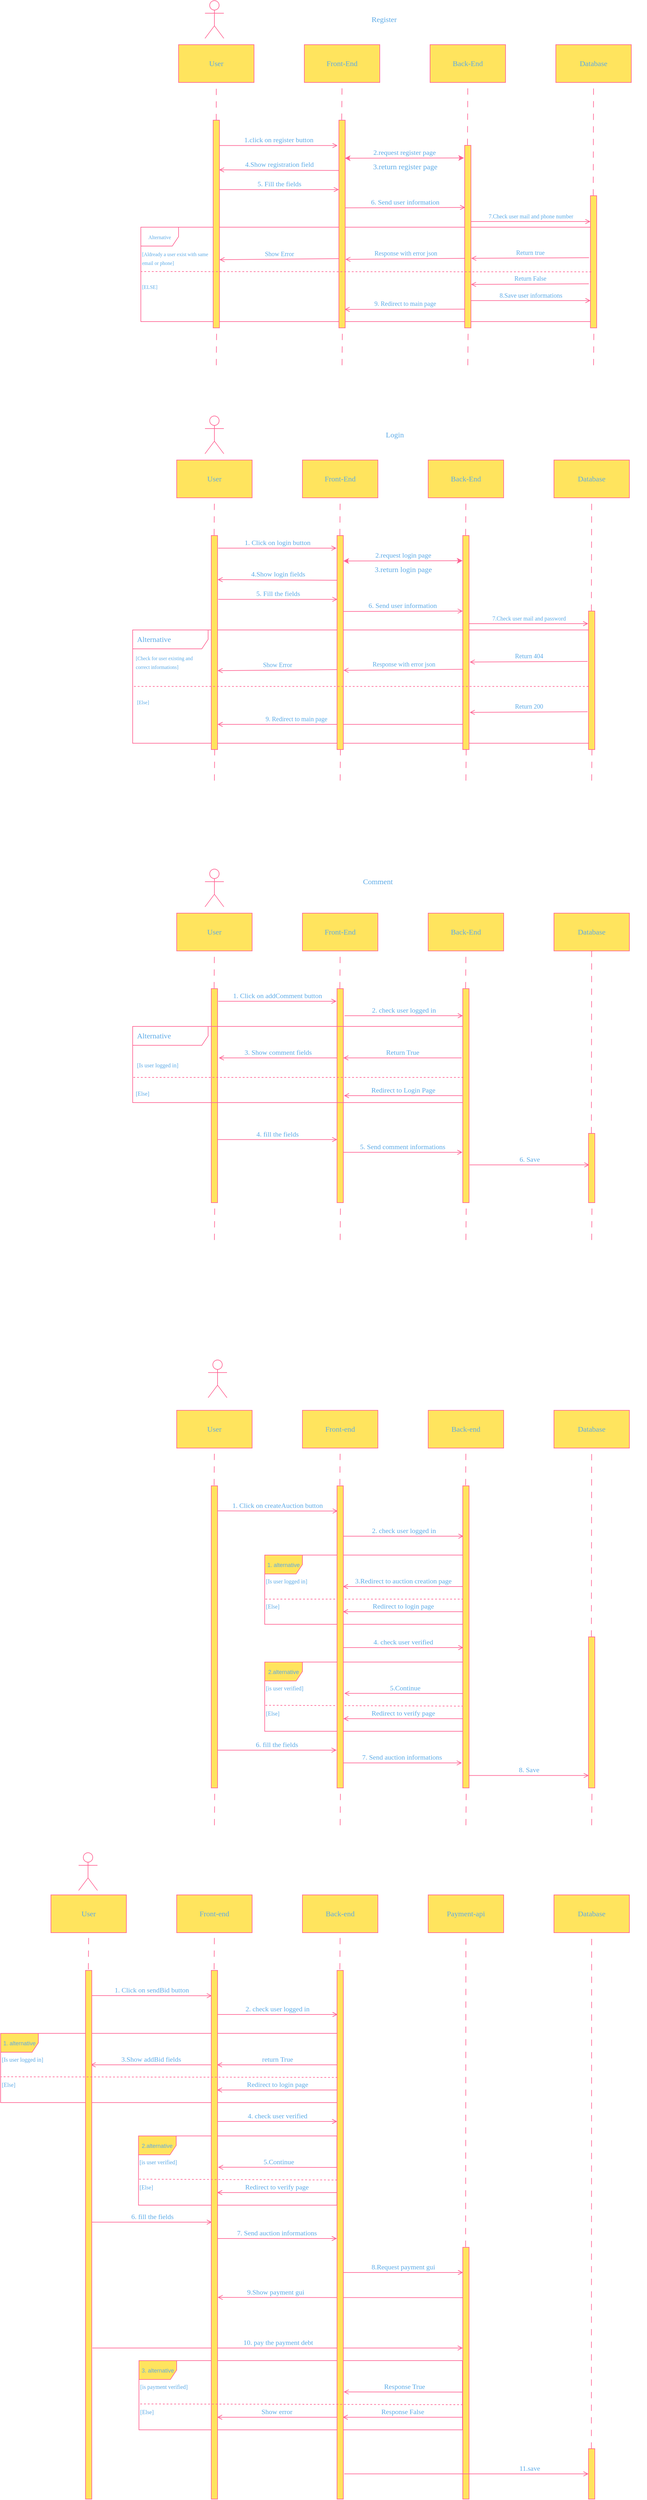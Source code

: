 <mxfile version="14.7.0" type="github">
  <diagram id="DN4aTL3SDgSUdVNVyypC" name="Page-1">
    <mxGraphModel dx="3562" dy="2185" grid="1" gridSize="10" guides="1" tooltips="1" connect="0" arrows="0" fold="1" page="1" pageScale="1" pageWidth="827" pageHeight="1169" math="0" shadow="0">
      <root>
        <mxCell id="0" />
        <mxCell id="1" parent="0" />
        <mxCell id="pibNLHYzL_vAkOEPD65m-1" value="User" style="whiteSpace=wrap;html=1;fontFamily=Poppins;fontSource=https%3A%2F%2Ffonts.googleapis.com%2Fcss%3Ffamily%3DPoppins;fillColor=#FFE45E;strokeColor=#FF6392;fontColor=#5AA9E6;" parent="1" vertex="1">
          <mxGeometry x="-757" y="20" width="120" height="60" as="geometry" />
        </mxCell>
        <mxCell id="pibNLHYzL_vAkOEPD65m-2" value="Front-End" style="whiteSpace=wrap;html=1;fontFamily=Poppins;fontSource=https%3A%2F%2Ffonts.googleapis.com%2Fcss%3Ffamily%3DPoppins;fillColor=#FFE45E;strokeColor=#FF6392;fontColor=#5AA9E6;" parent="1" vertex="1">
          <mxGeometry x="-557" y="20" width="120" height="60" as="geometry" />
        </mxCell>
        <mxCell id="pibNLHYzL_vAkOEPD65m-3" value="Back-End" style="whiteSpace=wrap;html=1;fontFamily=Poppins;fontSource=https%3A%2F%2Ffonts.googleapis.com%2Fcss%3Ffamily%3DPoppins;fillColor=#FFE45E;strokeColor=#FF6392;fontColor=#5AA9E6;" parent="1" vertex="1">
          <mxGeometry x="-357" y="20" width="120" height="60" as="geometry" />
        </mxCell>
        <mxCell id="pibNLHYzL_vAkOEPD65m-4" value="Database" style="whiteSpace=wrap;html=1;fontFamily=Poppins;fontSource=https%3A%2F%2Ffonts.googleapis.com%2Fcss%3Ffamily%3DPoppins;fillColor=#FFE45E;strokeColor=#FF6392;fontColor=#5AA9E6;" parent="1" vertex="1">
          <mxGeometry x="-157" y="20" width="120" height="60" as="geometry" />
        </mxCell>
        <mxCell id="pibNLHYzL_vAkOEPD65m-8" value="" style="endArrow=none;startArrow=none;endFill=0;startFill=0;endSize=8;html=1;verticalAlign=bottom;dashed=1;labelBackgroundColor=none;dashPattern=10 10;entryX=0.5;entryY=1;entryDx=0;entryDy=0;exitX=0.491;exitY=0;exitDx=0;exitDy=0;exitPerimeter=0;fontFamily=Poppins;fontSource=https%3A%2F%2Ffonts.googleapis.com%2Fcss%3Ffamily%3DPoppins;strokeColor=#FF6392;fontColor=#5AA9E6;" parent="1" source="pibNLHYzL_vAkOEPD65m-5" target="pibNLHYzL_vAkOEPD65m-1" edge="1">
          <mxGeometry width="160" relative="1" as="geometry">
            <mxPoint x="-427" y="170" as="sourcePoint" />
            <mxPoint x="-617" y="110" as="targetPoint" />
          </mxGeometry>
        </mxCell>
        <mxCell id="pibNLHYzL_vAkOEPD65m-10" value="" style="endArrow=none;startArrow=none;endFill=0;startFill=0;endSize=8;html=1;verticalAlign=bottom;dashed=1;labelBackgroundColor=none;dashPattern=10 10;entryX=0.5;entryY=1;entryDx=0;entryDy=0;exitX=0.448;exitY=-0.002;exitDx=0;exitDy=0;exitPerimeter=0;fontFamily=Poppins;fontSource=https%3A%2F%2Ffonts.googleapis.com%2Fcss%3Ffamily%3DPoppins;strokeColor=#FF6392;fontColor=#5AA9E6;" parent="1" source="pibNLHYzL_vAkOEPD65m-9" target="pibNLHYzL_vAkOEPD65m-2" edge="1">
          <mxGeometry width="160" relative="1" as="geometry">
            <mxPoint x="-487" y="120" as="sourcePoint" />
            <mxPoint x="-687" y="90" as="targetPoint" />
          </mxGeometry>
        </mxCell>
        <mxCell id="pibNLHYzL_vAkOEPD65m-12" value="1.click on register button" style="html=1;verticalAlign=bottom;labelBackgroundColor=none;endArrow=open;endFill=0;entryX=-0.208;entryY=0.122;entryDx=0;entryDy=0;entryPerimeter=0;exitX=0.971;exitY=0.122;exitDx=0;exitDy=0;exitPerimeter=0;fontFamily=Poppins;fontSource=https%3A%2F%2Ffonts.googleapis.com%2Fcss%3Ffamily%3DPoppins;strokeColor=#FF6392;fontColor=#5AA9E6;" parent="1" source="pibNLHYzL_vAkOEPD65m-5" target="pibNLHYzL_vAkOEPD65m-9" edge="1">
          <mxGeometry width="160" relative="1" as="geometry">
            <mxPoint x="-467" y="200" as="sourcePoint" />
            <mxPoint x="-307" y="200" as="targetPoint" />
          </mxGeometry>
        </mxCell>
        <mxCell id="pibNLHYzL_vAkOEPD65m-13" value="2.request register page" style="endArrow=classic;html=1;align=center;verticalAlign=bottom;endFill=1;labelBackgroundColor=none;exitX=0.934;exitY=0.183;exitDx=0;exitDy=0;exitPerimeter=0;startArrow=classic;startFill=1;fontFamily=Poppins;fontSource=https%3A%2F%2Ffonts.googleapis.com%2Fcss%3Ffamily%3DPoppins;strokeColor=#FF6392;fontColor=#5AA9E6;" parent="1" edge="1">
          <mxGeometry relative="1" as="geometry">
            <mxPoint x="-492.66" y="200.39" as="sourcePoint" />
            <mxPoint x="-303" y="200" as="targetPoint" />
          </mxGeometry>
        </mxCell>
        <mxCell id="pibNLHYzL_vAkOEPD65m-14" value="3.return register page" style="resizable=0;html=1;align=center;verticalAlign=top;labelBackgroundColor=none;fontFamily=Poppins;fontSource=https%3A%2F%2Ffonts.googleapis.com%2Fcss%3Ffamily%3DPoppins;fillColor=#FFE45E;strokeColor=#FF6392;fontColor=#5AA9E6;" parent="pibNLHYzL_vAkOEPD65m-13" connectable="0" vertex="1">
          <mxGeometry relative="1" as="geometry" />
        </mxCell>
        <mxCell id="pibNLHYzL_vAkOEPD65m-16" value="" style="endArrow=none;startArrow=none;endFill=0;startFill=0;endSize=8;html=1;verticalAlign=bottom;dashed=1;labelBackgroundColor=none;dashPattern=10 10;entryX=0.5;entryY=1;entryDx=0;entryDy=0;exitX=0.448;exitY=-0.002;exitDx=0;exitDy=0;exitPerimeter=0;fontFamily=Poppins;fontSource=https%3A%2F%2Ffonts.googleapis.com%2Fcss%3Ffamily%3DPoppins;strokeColor=#FF6392;fontColor=#5AA9E6;" parent="1" source="pibNLHYzL_vAkOEPD65m-15" edge="1">
          <mxGeometry width="160" relative="1" as="geometry">
            <mxPoint x="-287" y="120" as="sourcePoint" />
            <mxPoint x="-297" y="80" as="targetPoint" />
          </mxGeometry>
        </mxCell>
        <mxCell id="pibNLHYzL_vAkOEPD65m-17" value="4.Show registration field" style="html=1;verticalAlign=bottom;labelBackgroundColor=none;endArrow=open;endFill=0;fontFamily=Poppins;fontSource=https%3A%2F%2Ffonts.googleapis.com%2Fcss%3Ffamily%3DPoppins;entryX=0.935;entryY=0.239;entryDx=0;entryDy=0;entryPerimeter=0;exitX=0.082;exitY=0.242;exitDx=0;exitDy=0;exitPerimeter=0;strokeColor=#FF6392;fontColor=#5AA9E6;" parent="1" source="pibNLHYzL_vAkOEPD65m-9" target="pibNLHYzL_vAkOEPD65m-5" edge="1">
          <mxGeometry width="160" relative="1" as="geometry">
            <mxPoint x="-497" y="330" as="sourcePoint" />
            <mxPoint x="-337" y="330" as="targetPoint" />
          </mxGeometry>
        </mxCell>
        <mxCell id="pibNLHYzL_vAkOEPD65m-18" value="5. Fill the fields" style="html=1;verticalAlign=bottom;labelBackgroundColor=none;endArrow=open;endFill=0;fontFamily=Poppins;fontSource=https%3A%2F%2Ffonts.googleapis.com%2Fcss%3Ffamily%3DPoppins;exitX=1.035;exitY=0.334;exitDx=0;exitDy=0;exitPerimeter=0;strokeColor=#FF6392;fontColor=#5AA9E6;" parent="1" source="pibNLHYzL_vAkOEPD65m-5" target="pibNLHYzL_vAkOEPD65m-9" edge="1">
          <mxGeometry width="160" relative="1" as="geometry">
            <mxPoint x="-657" y="250" as="sourcePoint" />
            <mxPoint x="-502" y="260" as="targetPoint" />
          </mxGeometry>
        </mxCell>
        <mxCell id="pibNLHYzL_vAkOEPD65m-19" value="6. Send user information" style="html=1;verticalAlign=bottom;labelBackgroundColor=none;endArrow=open;endFill=0;fontFamily=Poppins;fontSource=https%3A%2F%2Ffonts.googleapis.com%2Fcss%3Ffamily%3DPoppins;entryX=0.082;entryY=0.42;entryDx=0;entryDy=0;entryPerimeter=0;exitX=0.982;exitY=0.422;exitDx=0;exitDy=0;exitPerimeter=0;strokeColor=#FF6392;fontColor=#5AA9E6;" parent="1" edge="1">
          <mxGeometry width="160" relative="1" as="geometry">
            <mxPoint x="-492.18" y="279.26" as="sourcePoint" />
            <mxPoint x="-301.18" y="278.6" as="targetPoint" />
          </mxGeometry>
        </mxCell>
        <mxCell id="pibNLHYzL_vAkOEPD65m-21" value="" style="endArrow=none;startArrow=none;endFill=0;startFill=0;endSize=8;html=1;verticalAlign=bottom;dashed=1;labelBackgroundColor=none;dashPattern=10 10;entryX=0.5;entryY=1;entryDx=0;entryDy=0;exitX=0.448;exitY=-0.002;exitDx=0;exitDy=0;exitPerimeter=0;fontFamily=Poppins;fontSource=https%3A%2F%2Ffonts.googleapis.com%2Fcss%3Ffamily%3DPoppins;strokeColor=#FF6392;fontColor=#5AA9E6;" parent="1" source="pibNLHYzL_vAkOEPD65m-20" edge="1">
          <mxGeometry width="160" relative="1" as="geometry">
            <mxPoint x="-87" y="120" as="sourcePoint" />
            <mxPoint x="-97" y="80" as="targetPoint" />
          </mxGeometry>
        </mxCell>
        <mxCell id="pibNLHYzL_vAkOEPD65m-22" value="&lt;font style=&quot;font-size: 9px&quot;&gt;7.Check user mail and phone number&lt;/font&gt;" style="html=1;verticalAlign=bottom;labelBackgroundColor=none;endArrow=open;endFill=0;fontFamily=Poppins;fontSource=https%3A%2F%2Ffonts.googleapis.com%2Fcss%3Ffamily%3DPoppins;exitX=0.95;exitY=0.488;exitDx=0;exitDy=0;exitPerimeter=0;strokeColor=#FF6392;fontColor=#5AA9E6;" parent="1" edge="1">
          <mxGeometry width="160" relative="1" as="geometry">
            <mxPoint x="-292.5" y="301.04" as="sourcePoint" />
            <mxPoint x="-102" y="301.04" as="targetPoint" />
          </mxGeometry>
        </mxCell>
        <mxCell id="pibNLHYzL_vAkOEPD65m-27" value="&lt;font style=&quot;font-size: 8px&quot;&gt;Alternative&lt;/font&gt;" style="shape=umlFrame;whiteSpace=wrap;html=1;sketch=0;fontFamily=Poppins;fontSource=https%3A%2F%2Ffonts.googleapis.com%2Fcss%3Ffamily%3DPoppins;fillColor=none;strokeColor=#FF6392;fontColor=#5AA9E6;" parent="1" vertex="1">
          <mxGeometry x="-817" y="310" width="715" height="150" as="geometry" />
        </mxCell>
        <mxCell id="pibNLHYzL_vAkOEPD65m-20" value="" style="html=1;points=[];perimeter=orthogonalPerimeter;sketch=0;fontFamily=Poppins;fontSource=https%3A%2F%2Ffonts.googleapis.com%2Fcss%3Ffamily%3DPoppins;fillColor=#FFE45E;strokeColor=#FF6392;fontColor=#5AA9E6;" parent="1" vertex="1">
          <mxGeometry x="-102" y="260" width="10" height="210" as="geometry" />
        </mxCell>
        <mxCell id="pibNLHYzL_vAkOEPD65m-15" value="" style="html=1;points=[];perimeter=orthogonalPerimeter;sketch=0;fontFamily=Poppins;fontSource=https%3A%2F%2Ffonts.googleapis.com%2Fcss%3Ffamily%3DPoppins;fillColor=#FFE45E;strokeColor=#FF6392;fontColor=#5AA9E6;" parent="1" vertex="1">
          <mxGeometry x="-302" y="180" width="10" height="290" as="geometry" />
        </mxCell>
        <mxCell id="pibNLHYzL_vAkOEPD65m-9" value="" style="html=1;points=[];perimeter=orthogonalPerimeter;sketch=0;fontFamily=Poppins;fontSource=https%3A%2F%2Ffonts.googleapis.com%2Fcss%3Ffamily%3DPoppins;fillColor=#FFE45E;strokeColor=#FF6392;fontColor=#5AA9E6;" parent="1" vertex="1">
          <mxGeometry x="-502" y="140" width="10" height="330" as="geometry" />
        </mxCell>
        <mxCell id="pibNLHYzL_vAkOEPD65m-5" value="" style="html=1;points=[];perimeter=orthogonalPerimeter;sketch=0;fontFamily=Poppins;fontSource=https%3A%2F%2Ffonts.googleapis.com%2Fcss%3Ffamily%3DPoppins;fillColor=#FFE45E;strokeColor=#FF6392;fontColor=#5AA9E6;" parent="1" vertex="1">
          <mxGeometry x="-702" y="140" width="10" height="330" as="geometry" />
        </mxCell>
        <mxCell id="pibNLHYzL_vAkOEPD65m-42" value="&lt;font size=&quot;1&quot;&gt;Return true&lt;/font&gt;" style="html=1;verticalAlign=bottom;labelBackgroundColor=none;endArrow=open;endFill=0;fontFamily=Poppins;fontSource=https%3A%2F%2Ffonts.googleapis.com%2Fcss%3Ffamily%3DPoppins;entryX=1.138;entryY=0.665;entryDx=0;entryDy=0;entryPerimeter=0;exitX=-0.118;exitY=0.662;exitDx=0;exitDy=0;exitPerimeter=0;strokeColor=#FF6392;fontColor=#5AA9E6;" parent="1" edge="1">
          <mxGeometry width="160" relative="1" as="geometry">
            <mxPoint x="-104.18" y="358.46" as="sourcePoint" />
            <mxPoint x="-291.62" y="359.45" as="targetPoint" />
          </mxGeometry>
        </mxCell>
        <mxCell id="pibNLHYzL_vAkOEPD65m-43" value="&lt;font size=&quot;1&quot;&gt;Response with error json&lt;/font&gt;" style="html=1;verticalAlign=bottom;labelBackgroundColor=none;endArrow=open;endFill=0;fontFamily=Poppins;fontSource=https%3A%2F%2Ffonts.googleapis.com%2Fcss%3Ffamily%3DPoppins;entryX=1.024;entryY=0.67;entryDx=0;entryDy=0;entryPerimeter=0;exitX=0.067;exitY=0.665;exitDx=0;exitDy=0;exitPerimeter=0;strokeColor=#FF6392;fontColor=#5AA9E6;" parent="1" edge="1">
          <mxGeometry width="160" relative="1" as="geometry">
            <mxPoint x="-301.33" y="359.45" as="sourcePoint" />
            <mxPoint x="-491.76" y="361.1" as="targetPoint" />
          </mxGeometry>
        </mxCell>
        <mxCell id="pibNLHYzL_vAkOEPD65m-44" value="&lt;font size=&quot;1&quot;&gt;Show Error&lt;/font&gt;" style="html=1;verticalAlign=bottom;labelBackgroundColor=none;endArrow=open;endFill=0;fontFamily=Poppins;fontSource=https%3A%2F%2Ffonts.googleapis.com%2Fcss%3Ffamily%3DPoppins;entryX=1.024;entryY=0.67;entryDx=0;entryDy=0;entryPerimeter=0;exitX=0.067;exitY=0.665;exitDx=0;exitDy=0;exitPerimeter=0;strokeColor=#FF6392;fontColor=#5AA9E6;" parent="1" edge="1">
          <mxGeometry width="160" relative="1" as="geometry">
            <mxPoint x="-501.57" y="360.0" as="sourcePoint" />
            <mxPoint x="-692" y="361.65" as="targetPoint" />
          </mxGeometry>
        </mxCell>
        <mxCell id="pibNLHYzL_vAkOEPD65m-45" value="&lt;font size=&quot;1&quot;&gt;Return False&lt;/font&gt;" style="html=1;verticalAlign=bottom;labelBackgroundColor=none;endArrow=open;endFill=0;fontFamily=Poppins;fontSource=https%3A%2F%2Ffonts.googleapis.com%2Fcss%3Ffamily%3DPoppins;entryX=1.138;entryY=0.665;entryDx=0;entryDy=0;entryPerimeter=0;exitX=-0.118;exitY=0.662;exitDx=0;exitDy=0;exitPerimeter=0;strokeColor=#FF6392;fontColor=#5AA9E6;" parent="1" edge="1">
          <mxGeometry width="160" relative="1" as="geometry">
            <mxPoint x="-104.56" y="400.0" as="sourcePoint" />
            <mxPoint x="-292.0" y="400.99" as="targetPoint" />
          </mxGeometry>
        </mxCell>
        <mxCell id="pibNLHYzL_vAkOEPD65m-46" value="&lt;font size=&quot;1&quot;&gt;8.Save user informations&lt;/font&gt;" style="html=1;verticalAlign=bottom;labelBackgroundColor=none;endArrow=open;endFill=0;fontFamily=Poppins;fontSource=https%3A%2F%2Ffonts.googleapis.com%2Fcss%3Ffamily%3DPoppins;entryX=0.018;entryY=0.911;entryDx=0;entryDy=0;entryPerimeter=0;strokeColor=#FF6392;fontColor=#5AA9E6;" parent="1" edge="1">
          <mxGeometry width="160" relative="1" as="geometry">
            <mxPoint x="-292" y="426.63" as="sourcePoint" />
            <mxPoint x="-101.82" y="426.63" as="targetPoint" />
          </mxGeometry>
        </mxCell>
        <mxCell id="pibNLHYzL_vAkOEPD65m-47" value="&lt;font size=&quot;1&quot;&gt;9. Redirect to main page&lt;/font&gt;" style="html=1;verticalAlign=bottom;labelBackgroundColor=none;endArrow=open;endFill=0;fontFamily=Poppins;fontSource=https%3A%2F%2Ffonts.googleapis.com%2Fcss%3Ffamily%3DPoppins;entryX=0.898;entryY=0.911;entryDx=0;entryDy=0;entryPerimeter=0;exitX=0.019;exitY=0.91;exitDx=0;exitDy=0;exitPerimeter=0;strokeColor=#FF6392;fontColor=#5AA9E6;" parent="1" edge="1">
          <mxGeometry width="160" relative="1" as="geometry">
            <mxPoint x="-301.81" y="440.3" as="sourcePoint" />
            <mxPoint x="-493.02" y="440.63" as="targetPoint" />
          </mxGeometry>
        </mxCell>
        <mxCell id="pibNLHYzL_vAkOEPD65m-48" value="" style="endArrow=none;startArrow=none;endFill=0;startFill=0;endSize=8;html=1;verticalAlign=bottom;dashed=1;labelBackgroundColor=none;dashPattern=10 10;entryX=0.5;entryY=1;entryDx=0;entryDy=0;exitX=0.448;exitY=-0.002;exitDx=0;exitDy=0;exitPerimeter=0;fontFamily=Poppins;fontSource=https%3A%2F%2Ffonts.googleapis.com%2Fcss%3Ffamily%3DPoppins;strokeColor=#FF6392;fontColor=#5AA9E6;" parent="1" edge="1">
          <mxGeometry width="160" relative="1" as="geometry">
            <mxPoint x="-697" y="529.34" as="sourcePoint" />
            <mxPoint x="-696.48" y="470" as="targetPoint" />
          </mxGeometry>
        </mxCell>
        <mxCell id="pibNLHYzL_vAkOEPD65m-49" value="" style="endArrow=none;startArrow=none;endFill=0;startFill=0;endSize=8;html=1;verticalAlign=bottom;dashed=1;labelBackgroundColor=none;dashPattern=10 10;entryX=0.5;entryY=1;entryDx=0;entryDy=0;exitX=0.448;exitY=-0.002;exitDx=0;exitDy=0;exitPerimeter=0;fontFamily=Poppins;fontSource=https%3A%2F%2Ffonts.googleapis.com%2Fcss%3Ffamily%3DPoppins;strokeColor=#FF6392;fontColor=#5AA9E6;" parent="1" edge="1">
          <mxGeometry width="160" relative="1" as="geometry">
            <mxPoint x="-497" y="529.34" as="sourcePoint" />
            <mxPoint x="-496.48" y="470" as="targetPoint" />
          </mxGeometry>
        </mxCell>
        <mxCell id="pibNLHYzL_vAkOEPD65m-50" value="" style="endArrow=none;startArrow=none;endFill=0;startFill=0;endSize=8;html=1;verticalAlign=bottom;dashed=1;labelBackgroundColor=none;dashPattern=10 10;entryX=0.5;entryY=1;entryDx=0;entryDy=0;exitX=0.448;exitY=-0.002;exitDx=0;exitDy=0;exitPerimeter=0;fontFamily=Poppins;fontSource=https%3A%2F%2Ffonts.googleapis.com%2Fcss%3Ffamily%3DPoppins;strokeColor=#FF6392;fontColor=#5AA9E6;" parent="1" edge="1">
          <mxGeometry width="160" relative="1" as="geometry">
            <mxPoint x="-297" y="529.34" as="sourcePoint" />
            <mxPoint x="-296.48" y="470" as="targetPoint" />
          </mxGeometry>
        </mxCell>
        <mxCell id="pibNLHYzL_vAkOEPD65m-51" value="" style="endArrow=none;startArrow=none;endFill=0;startFill=0;endSize=8;html=1;verticalAlign=bottom;dashed=1;labelBackgroundColor=none;dashPattern=10 10;entryX=0.5;entryY=1;entryDx=0;entryDy=0;exitX=0.448;exitY=-0.002;exitDx=0;exitDy=0;exitPerimeter=0;fontFamily=Poppins;fontSource=https%3A%2F%2Ffonts.googleapis.com%2Fcss%3Ffamily%3DPoppins;strokeColor=#FF6392;fontColor=#5AA9E6;" parent="1" edge="1">
          <mxGeometry width="160" relative="1" as="geometry">
            <mxPoint x="-97" y="529.34" as="sourcePoint" />
            <mxPoint x="-96.48" y="470" as="targetPoint" />
          </mxGeometry>
        </mxCell>
        <mxCell id="pibNLHYzL_vAkOEPD65m-64" value="" style="endArrow=none;startArrow=none;endFill=0;startFill=0;endSize=8;html=1;verticalAlign=bottom;dashed=1;labelBackgroundColor=none;dashPattern=10 10;entryX=0.5;entryY=1;entryDx=0;entryDy=0;exitX=0.453;exitY=-0.002;exitDx=0;exitDy=0;exitPerimeter=0;fontFamily=Poppins;fontSource=https%3A%2F%2Ffonts.googleapis.com%2Fcss%3Ffamily%3DPoppins;strokeColor=#FF6392;fontColor=#5AA9E6;" parent="1" source="pibNLHYzL_vAkOEPD65m-63" target="pibNLHYzL_vAkOEPD65m-61" edge="1">
          <mxGeometry width="160" relative="1" as="geometry">
            <mxPoint x="-690.0" y="810" as="sourcePoint" />
            <mxPoint x="-689.91" y="750" as="targetPoint" />
          </mxGeometry>
        </mxCell>
        <mxCell id="pibNLHYzL_vAkOEPD65m-65" value="" style="endArrow=none;startArrow=none;endFill=0;startFill=0;endSize=8;html=1;verticalAlign=bottom;dashed=1;labelBackgroundColor=none;dashPattern=10 10;entryX=0.5;entryY=1;entryDx=0;entryDy=0;exitX=0.453;exitY=-0.002;exitDx=0;exitDy=0;exitPerimeter=0;fontFamily=Poppins;fontSource=https%3A%2F%2Ffonts.googleapis.com%2Fcss%3Ffamily%3DPoppins;strokeColor=#FF6392;fontColor=#5AA9E6;" parent="1" source="pibNLHYzL_vAkOEPD65m-66" edge="1">
          <mxGeometry width="160" relative="1" as="geometry">
            <mxPoint x="-490.0" y="810" as="sourcePoint" />
            <mxPoint x="-500" y="740" as="targetPoint" />
          </mxGeometry>
        </mxCell>
        <mxCell id="pibNLHYzL_vAkOEPD65m-67" value="" style="endArrow=none;startArrow=none;endFill=0;startFill=0;endSize=8;html=1;verticalAlign=bottom;dashed=1;labelBackgroundColor=none;dashPattern=10 10;entryX=0.5;entryY=1;entryDx=0;entryDy=0;exitX=0.453;exitY=-0.002;exitDx=0;exitDy=0;exitPerimeter=0;fontFamily=Poppins;fontSource=https%3A%2F%2Ffonts.googleapis.com%2Fcss%3Ffamily%3DPoppins;strokeColor=#FF6392;fontColor=#5AA9E6;" parent="1" source="pibNLHYzL_vAkOEPD65m-68" edge="1">
          <mxGeometry width="160" relative="1" as="geometry">
            <mxPoint x="-290.0" y="810" as="sourcePoint" />
            <mxPoint x="-300" y="740" as="targetPoint" />
          </mxGeometry>
        </mxCell>
        <mxCell id="pibNLHYzL_vAkOEPD65m-69" value="" style="endArrow=none;startArrow=none;endFill=0;startFill=0;endSize=8;html=1;verticalAlign=bottom;dashed=1;labelBackgroundColor=none;dashPattern=10 10;entryX=0.5;entryY=1;entryDx=0;entryDy=0;exitX=0.453;exitY=-0.002;exitDx=0;exitDy=0;exitPerimeter=0;fontFamily=Poppins;fontSource=https%3A%2F%2Ffonts.googleapis.com%2Fcss%3Ffamily%3DPoppins;strokeColor=#FF6392;fontColor=#5AA9E6;" parent="1" source="pibNLHYzL_vAkOEPD65m-70" edge="1">
          <mxGeometry width="160" relative="1" as="geometry">
            <mxPoint x="-90.0" y="810" as="sourcePoint" />
            <mxPoint x="-100" y="740" as="targetPoint" />
          </mxGeometry>
        </mxCell>
        <mxCell id="pibNLHYzL_vAkOEPD65m-71" value="1. Click on login button" style="html=1;verticalAlign=bottom;labelBackgroundColor=none;endArrow=open;endFill=0;entryX=-0.208;entryY=0.122;entryDx=0;entryDy=0;entryPerimeter=0;exitX=0.971;exitY=0.122;exitDx=0;exitDy=0;exitPerimeter=0;fontFamily=Poppins;fontSource=https%3A%2F%2Ffonts.googleapis.com%2Fcss%3Ffamily%3DPoppins;strokeColor=#FF6392;fontColor=#5AA9E6;" parent="1" edge="1">
          <mxGeometry width="160" relative="1" as="geometry">
            <mxPoint x="-694" y="820.0" as="sourcePoint" />
            <mxPoint x="-505.79" y="820.0" as="targetPoint" />
          </mxGeometry>
        </mxCell>
        <mxCell id="pibNLHYzL_vAkOEPD65m-72" value="2.request login page" style="endArrow=classic;html=1;align=center;verticalAlign=bottom;endFill=1;labelBackgroundColor=none;exitX=0.934;exitY=0.183;exitDx=0;exitDy=0;exitPerimeter=0;startArrow=classic;startFill=1;fontFamily=Poppins;fontSource=https%3A%2F%2Ffonts.googleapis.com%2Fcss%3Ffamily%3DPoppins;strokeColor=#FF6392;fontColor=#5AA9E6;" parent="1" edge="1">
          <mxGeometry relative="1" as="geometry">
            <mxPoint x="-495.0" y="840.39" as="sourcePoint" />
            <mxPoint x="-305.34" y="840" as="targetPoint" />
          </mxGeometry>
        </mxCell>
        <mxCell id="pibNLHYzL_vAkOEPD65m-73" value="3.return login page" style="resizable=0;html=1;align=center;verticalAlign=top;labelBackgroundColor=none;fontFamily=Poppins;fontSource=https%3A%2F%2Ffonts.googleapis.com%2Fcss%3Ffamily%3DPoppins;fillColor=#FFE45E;strokeColor=#FF6392;fontColor=#5AA9E6;" parent="pibNLHYzL_vAkOEPD65m-72" connectable="0" vertex="1">
          <mxGeometry relative="1" as="geometry" />
        </mxCell>
        <mxCell id="pibNLHYzL_vAkOEPD65m-74" value="4.Show login fields" style="html=1;verticalAlign=bottom;labelBackgroundColor=none;endArrow=open;endFill=0;fontFamily=Poppins;fontSource=https%3A%2F%2Ffonts.googleapis.com%2Fcss%3Ffamily%3DPoppins;entryX=0.935;entryY=0.239;entryDx=0;entryDy=0;entryPerimeter=0;exitX=0.082;exitY=0.242;exitDx=0;exitDy=0;exitPerimeter=0;strokeColor=#FF6392;fontColor=#5AA9E6;" parent="1" edge="1">
          <mxGeometry width="160" relative="1" as="geometry">
            <mxPoint x="-503.53" y="870.99" as="sourcePoint" />
            <mxPoint x="-695.0" y="870.0" as="targetPoint" />
          </mxGeometry>
        </mxCell>
        <mxCell id="pibNLHYzL_vAkOEPD65m-75" value="5. Fill the fields" style="html=1;verticalAlign=bottom;labelBackgroundColor=none;endArrow=open;endFill=0;fontFamily=Poppins;fontSource=https%3A%2F%2Ffonts.googleapis.com%2Fcss%3Ffamily%3DPoppins;exitX=1.035;exitY=0.334;exitDx=0;exitDy=0;exitPerimeter=0;strokeColor=#FF6392;fontColor=#5AA9E6;" parent="1" edge="1">
          <mxGeometry width="160" relative="1" as="geometry">
            <mxPoint x="-694.0" y="901.35" as="sourcePoint" />
            <mxPoint x="-504.35" y="901.35" as="targetPoint" />
          </mxGeometry>
        </mxCell>
        <mxCell id="pibNLHYzL_vAkOEPD65m-76" value="6. Send user information" style="html=1;verticalAlign=bottom;labelBackgroundColor=none;endArrow=open;endFill=0;fontFamily=Poppins;fontSource=https%3A%2F%2Ffonts.googleapis.com%2Fcss%3Ffamily%3DPoppins;entryX=0.082;entryY=0.42;entryDx=0;entryDy=0;entryPerimeter=0;exitX=0.982;exitY=0.422;exitDx=0;exitDy=0;exitPerimeter=0;strokeColor=#FF6392;fontColor=#5AA9E6;" parent="1" edge="1">
          <mxGeometry width="160" relative="1" as="geometry">
            <mxPoint x="-496.0" y="920.66" as="sourcePoint" />
            <mxPoint x="-305.0" y="920.0" as="targetPoint" />
          </mxGeometry>
        </mxCell>
        <mxCell id="pibNLHYzL_vAkOEPD65m-77" value="&lt;font style=&quot;font-size: 9px&quot;&gt;7.Check user mail and password&lt;/font&gt;" style="html=1;verticalAlign=bottom;labelBackgroundColor=none;endArrow=open;endFill=0;fontFamily=Poppins;fontSource=https%3A%2F%2Ffonts.googleapis.com%2Fcss%3Ffamily%3DPoppins;exitX=0.95;exitY=0.488;exitDx=0;exitDy=0;exitPerimeter=0;strokeColor=#FF6392;fontColor=#5AA9E6;" parent="1" edge="1">
          <mxGeometry width="160" relative="1" as="geometry">
            <mxPoint x="-296" y="940" as="sourcePoint" />
            <mxPoint x="-105.5" y="940" as="targetPoint" />
          </mxGeometry>
        </mxCell>
        <mxCell id="pibNLHYzL_vAkOEPD65m-80" value="&lt;font size=&quot;1&quot;&gt;Return 404&lt;/font&gt;" style="html=1;verticalAlign=bottom;labelBackgroundColor=none;endArrow=open;endFill=0;fontFamily=Poppins;fontSource=https%3A%2F%2Ffonts.googleapis.com%2Fcss%3Ffamily%3DPoppins;entryX=1.138;entryY=0.665;entryDx=0;entryDy=0;entryPerimeter=0;exitX=-0.118;exitY=0.662;exitDx=0;exitDy=0;exitPerimeter=0;strokeColor=#FF6392;fontColor=#5AA9E6;" parent="1" edge="1">
          <mxGeometry width="160" relative="1" as="geometry">
            <mxPoint x="-106.56" y="1000.0" as="sourcePoint" />
            <mxPoint x="-294.0" y="1000.99" as="targetPoint" />
          </mxGeometry>
        </mxCell>
        <mxCell id="pibNLHYzL_vAkOEPD65m-81" value="&lt;font size=&quot;1&quot;&gt;Return 200&lt;/font&gt;" style="html=1;verticalAlign=bottom;labelBackgroundColor=none;endArrow=open;endFill=0;fontFamily=Poppins;fontSource=https%3A%2F%2Ffonts.googleapis.com%2Fcss%3Ffamily%3DPoppins;entryX=1.138;entryY=0.665;entryDx=0;entryDy=0;entryPerimeter=0;exitX=-0.118;exitY=0.662;exitDx=0;exitDy=0;exitPerimeter=0;strokeColor=#FF6392;fontColor=#5AA9E6;" parent="1" edge="1">
          <mxGeometry width="160" relative="1" as="geometry">
            <mxPoint x="-106.56" y="1080" as="sourcePoint" />
            <mxPoint x="-294" y="1080.99" as="targetPoint" />
          </mxGeometry>
        </mxCell>
        <mxCell id="pibNLHYzL_vAkOEPD65m-82" value="&lt;font size=&quot;1&quot;&gt;Response with error json&lt;/font&gt;" style="html=1;verticalAlign=bottom;labelBackgroundColor=none;endArrow=open;endFill=0;fontFamily=Poppins;fontSource=https%3A%2F%2Ffonts.googleapis.com%2Fcss%3Ffamily%3DPoppins;entryX=1.024;entryY=0.67;entryDx=0;entryDy=0;entryPerimeter=0;exitX=0.067;exitY=0.665;exitDx=0;exitDy=0;exitPerimeter=0;strokeColor=#FF6392;fontColor=#5AA9E6;" parent="1" edge="1">
          <mxGeometry width="160" relative="1" as="geometry">
            <mxPoint x="-304.33" y="1012.45" as="sourcePoint" />
            <mxPoint x="-494.76" y="1014.1" as="targetPoint" />
          </mxGeometry>
        </mxCell>
        <mxCell id="pibNLHYzL_vAkOEPD65m-83" value="&lt;font size=&quot;1&quot;&gt;Show Error&lt;/font&gt;" style="html=1;verticalAlign=bottom;labelBackgroundColor=none;endArrow=open;endFill=0;fontFamily=Poppins;fontSource=https%3A%2F%2Ffonts.googleapis.com%2Fcss%3Ffamily%3DPoppins;entryX=1.024;entryY=0.67;entryDx=0;entryDy=0;entryPerimeter=0;exitX=0.067;exitY=0.665;exitDx=0;exitDy=0;exitPerimeter=0;strokeColor=#FF6392;fontColor=#5AA9E6;" parent="1" edge="1">
          <mxGeometry width="160" relative="1" as="geometry">
            <mxPoint x="-504.57" y="1013" as="sourcePoint" />
            <mxPoint x="-695" y="1014.65" as="targetPoint" />
          </mxGeometry>
        </mxCell>
        <mxCell id="pibNLHYzL_vAkOEPD65m-89" value="" style="endArrow=none;startArrow=none;endFill=0;startFill=0;endSize=8;html=1;verticalAlign=bottom;dashed=1;labelBackgroundColor=none;dashPattern=10 10;entryX=0.5;entryY=1;entryDx=0;entryDy=0;exitX=0.448;exitY=-0.002;exitDx=0;exitDy=0;exitPerimeter=0;fontFamily=Poppins;fontSource=https%3A%2F%2Ffonts.googleapis.com%2Fcss%3Ffamily%3DPoppins;strokeColor=#FF6392;fontColor=#5AA9E6;" parent="1" edge="1">
          <mxGeometry width="160" relative="1" as="geometry">
            <mxPoint x="-100" y="1189.34" as="sourcePoint" />
            <mxPoint x="-99.48" y="1130" as="targetPoint" />
          </mxGeometry>
        </mxCell>
        <mxCell id="pibNLHYzL_vAkOEPD65m-91" value="" style="endArrow=none;startArrow=none;endFill=0;startFill=0;endSize=8;html=1;verticalAlign=bottom;dashed=1;labelBackgroundColor=none;dashPattern=10 10;entryX=0.5;entryY=1;entryDx=0;entryDy=0;exitX=0.448;exitY=-0.002;exitDx=0;exitDy=0;exitPerimeter=0;fontFamily=Poppins;fontSource=https%3A%2F%2Ffonts.googleapis.com%2Fcss%3Ffamily%3DPoppins;strokeColor=#FF6392;fontColor=#5AA9E6;" parent="1" edge="1">
          <mxGeometry width="160" relative="1" as="geometry">
            <mxPoint x="-300.0" y="1189.34" as="sourcePoint" />
            <mxPoint x="-299.48" y="1130" as="targetPoint" />
          </mxGeometry>
        </mxCell>
        <mxCell id="pibNLHYzL_vAkOEPD65m-92" value="" style="endArrow=none;startArrow=none;endFill=0;startFill=0;endSize=8;html=1;verticalAlign=bottom;dashed=1;labelBackgroundColor=none;dashPattern=10 10;entryX=0.5;entryY=1;entryDx=0;entryDy=0;exitX=0.448;exitY=-0.002;exitDx=0;exitDy=0;exitPerimeter=0;fontFamily=Poppins;fontSource=https%3A%2F%2Ffonts.googleapis.com%2Fcss%3Ffamily%3DPoppins;strokeColor=#FF6392;fontColor=#5AA9E6;" parent="1" edge="1">
          <mxGeometry width="160" relative="1" as="geometry">
            <mxPoint x="-500.0" y="1189.34" as="sourcePoint" />
            <mxPoint x="-499.48" y="1130" as="targetPoint" />
          </mxGeometry>
        </mxCell>
        <mxCell id="pibNLHYzL_vAkOEPD65m-93" value="" style="endArrow=none;startArrow=none;endFill=0;startFill=0;endSize=8;html=1;verticalAlign=bottom;dashed=1;labelBackgroundColor=none;dashPattern=10 10;entryX=0.5;entryY=1;entryDx=0;entryDy=0;exitX=0.448;exitY=-0.002;exitDx=0;exitDy=0;exitPerimeter=0;fontFamily=Poppins;fontSource=https%3A%2F%2Ffonts.googleapis.com%2Fcss%3Ffamily%3DPoppins;strokeColor=#FF6392;fontColor=#5AA9E6;" parent="1" edge="1">
          <mxGeometry width="160" relative="1" as="geometry">
            <mxPoint x="-700.0" y="1189.34" as="sourcePoint" />
            <mxPoint x="-699.48" y="1130" as="targetPoint" />
          </mxGeometry>
        </mxCell>
        <mxCell id="pibNLHYzL_vAkOEPD65m-98" value="" style="endArrow=none;startArrow=none;endFill=0;startFill=0;endSize=8;html=1;verticalAlign=bottom;dashed=1;labelBackgroundColor=none;dashPattern=10 10;entryX=0.5;entryY=1;entryDx=0;entryDy=0;exitX=0.453;exitY=-0.002;exitDx=0;exitDy=0;exitPerimeter=0;fontFamily=Poppins;fontSource=https%3A%2F%2Ffonts.googleapis.com%2Fcss%3Ffamily%3DPoppins;strokeColor=#FF6392;fontColor=#5AA9E6;" parent="1" source="pibNLHYzL_vAkOEPD65m-99" edge="1">
          <mxGeometry width="160" relative="1" as="geometry">
            <mxPoint x="-690.0" y="1530" as="sourcePoint" />
            <mxPoint x="-700" y="1460" as="targetPoint" />
          </mxGeometry>
        </mxCell>
        <mxCell id="pibNLHYzL_vAkOEPD65m-100" value="" style="endArrow=none;startArrow=none;endFill=0;startFill=0;endSize=8;html=1;verticalAlign=bottom;dashed=1;labelBackgroundColor=none;dashPattern=10 10;entryX=0.5;entryY=1;entryDx=0;entryDy=0;exitX=0.453;exitY=-0.002;exitDx=0;exitDy=0;exitPerimeter=0;fontFamily=Poppins;fontSource=https%3A%2F%2Ffonts.googleapis.com%2Fcss%3Ffamily%3DPoppins;strokeColor=#FF6392;fontColor=#5AA9E6;" parent="1" source="pibNLHYzL_vAkOEPD65m-101" edge="1">
          <mxGeometry width="160" relative="1" as="geometry">
            <mxPoint x="-490.0" y="1530" as="sourcePoint" />
            <mxPoint x="-500" y="1460" as="targetPoint" />
          </mxGeometry>
        </mxCell>
        <mxCell id="pibNLHYzL_vAkOEPD65m-102" value="" style="endArrow=none;startArrow=none;endFill=0;startFill=0;endSize=8;html=1;verticalAlign=bottom;dashed=1;labelBackgroundColor=none;dashPattern=10 10;entryX=0.5;entryY=1;entryDx=0;entryDy=0;exitX=0.453;exitY=-0.002;exitDx=0;exitDy=0;exitPerimeter=0;fontFamily=Poppins;fontSource=https%3A%2F%2Ffonts.googleapis.com%2Fcss%3Ffamily%3DPoppins;strokeColor=#FF6392;fontColor=#5AA9E6;" parent="1" source="pibNLHYzL_vAkOEPD65m-103" edge="1">
          <mxGeometry width="160" relative="1" as="geometry">
            <mxPoint x="-290.0" y="1530" as="sourcePoint" />
            <mxPoint x="-300" y="1460" as="targetPoint" />
          </mxGeometry>
        </mxCell>
        <mxCell id="pibNLHYzL_vAkOEPD65m-104" value="" style="endArrow=none;startArrow=none;endFill=0;startFill=0;endSize=8;html=1;verticalAlign=bottom;dashed=1;labelBackgroundColor=none;dashPattern=10 10;entryX=0.5;entryY=1;entryDx=0;entryDy=0;exitX=0.453;exitY=-0.002;exitDx=0;exitDy=0;exitPerimeter=0;fontFamily=Poppins;fontSource=https%3A%2F%2Ffonts.googleapis.com%2Fcss%3Ffamily%3DPoppins;strokeColor=#FF6392;fontColor=#5AA9E6;" parent="1" source="pibNLHYzL_vAkOEPD65m-105" edge="1">
          <mxGeometry width="160" relative="1" as="geometry">
            <mxPoint x="-90.0" y="1530" as="sourcePoint" />
            <mxPoint x="-100" y="1460" as="targetPoint" />
          </mxGeometry>
        </mxCell>
        <mxCell id="pibNLHYzL_vAkOEPD65m-106" value="1. Click on addComment button" style="html=1;verticalAlign=bottom;labelBackgroundColor=none;endArrow=open;endFill=0;entryX=-0.208;entryY=0.122;entryDx=0;entryDy=0;entryPerimeter=0;exitX=0.971;exitY=0.122;exitDx=0;exitDy=0;exitPerimeter=0;fontFamily=Poppins;fontSource=https%3A%2F%2Ffonts.googleapis.com%2Fcss%3Ffamily%3DPoppins;strokeColor=#FF6392;fontColor=#5AA9E6;" parent="1" edge="1">
          <mxGeometry width="160" relative="1" as="geometry">
            <mxPoint x="-694" y="1540" as="sourcePoint" />
            <mxPoint x="-505.79" y="1540" as="targetPoint" />
          </mxGeometry>
        </mxCell>
        <mxCell id="pibNLHYzL_vAkOEPD65m-108" value="2. check user logged in" style="html=1;verticalAlign=bottom;labelBackgroundColor=none;endArrow=open;endFill=0;entryX=-0.208;entryY=0.122;entryDx=0;entryDy=0;entryPerimeter=0;exitX=0.971;exitY=0.122;exitDx=0;exitDy=0;exitPerimeter=0;fontFamily=Poppins;fontSource=https%3A%2F%2Ffonts.googleapis.com%2Fcss%3Ffamily%3DPoppins;strokeColor=#FF6392;fontColor=#5AA9E6;" parent="1" edge="1">
          <mxGeometry width="160" relative="1" as="geometry">
            <mxPoint x="-493" y="1563" as="sourcePoint" />
            <mxPoint x="-304.79" y="1563" as="targetPoint" />
          </mxGeometry>
        </mxCell>
        <mxCell id="pibNLHYzL_vAkOEPD65m-109" value="Return True" style="html=1;verticalAlign=bottom;labelBackgroundColor=none;endArrow=open;endFill=0;entryX=-0.208;entryY=0.122;entryDx=0;entryDy=0;entryPerimeter=0;exitX=0.971;exitY=0.122;exitDx=0;exitDy=0;exitPerimeter=0;fontFamily=Poppins;fontSource=https%3A%2F%2Ffonts.googleapis.com%2Fcss%3Ffamily%3DPoppins;strokeColor=#FF6392;fontColor=#5AA9E6;" parent="1" edge="1">
          <mxGeometry width="160" relative="1" as="geometry">
            <mxPoint x="-306.79" y="1630" as="sourcePoint" />
            <mxPoint x="-495" y="1630" as="targetPoint" />
          </mxGeometry>
        </mxCell>
        <mxCell id="pibNLHYzL_vAkOEPD65m-111" value="3. Show comment fields" style="html=1;verticalAlign=bottom;labelBackgroundColor=none;endArrow=open;endFill=0;entryX=-0.208;entryY=0.122;entryDx=0;entryDy=0;entryPerimeter=0;exitX=0.971;exitY=0.122;exitDx=0;exitDy=0;exitPerimeter=0;fontFamily=Poppins;fontSource=https%3A%2F%2Ffonts.googleapis.com%2Fcss%3Ffamily%3DPoppins;strokeColor=#FF6392;fontColor=#5AA9E6;" parent="1" edge="1">
          <mxGeometry width="160" relative="1" as="geometry">
            <mxPoint x="-504.79" y="1630" as="sourcePoint" />
            <mxPoint x="-693" y="1630" as="targetPoint" />
          </mxGeometry>
        </mxCell>
        <mxCell id="pibNLHYzL_vAkOEPD65m-112" value="Redirect to Login Page" style="html=1;verticalAlign=bottom;labelBackgroundColor=none;endArrow=open;endFill=0;entryX=-0.208;entryY=0.122;entryDx=0;entryDy=0;entryPerimeter=0;exitX=0.971;exitY=0.122;exitDx=0;exitDy=0;exitPerimeter=0;fontFamily=Poppins;fontSource=https%3A%2F%2Ffonts.googleapis.com%2Fcss%3Ffamily%3DPoppins;strokeColor=#FF6392;fontColor=#5AA9E6;" parent="1" edge="1">
          <mxGeometry width="160" relative="1" as="geometry">
            <mxPoint x="-305.79" y="1690" as="sourcePoint" />
            <mxPoint x="-494" y="1690" as="targetPoint" />
          </mxGeometry>
        </mxCell>
        <mxCell id="pibNLHYzL_vAkOEPD65m-153" value="4. fill the fields" style="html=1;verticalAlign=bottom;labelBackgroundColor=none;endArrow=open;endFill=0;fontFamily=Poppins;fontSource=https%3A%2F%2Ffonts.googleapis.com%2Fcss%3Ffamily%3DPoppins;exitX=0.987;exitY=0.705;exitDx=0;exitDy=0;exitPerimeter=0;entryX=0.031;entryY=0.705;entryDx=0;entryDy=0;entryPerimeter=0;strokeColor=#FF6392;fontColor=#5AA9E6;" parent="1" edge="1">
          <mxGeometry width="160" relative="1" as="geometry">
            <mxPoint x="-695.13" y="1759.7" as="sourcePoint" />
            <mxPoint x="-504.69" y="1759.7" as="targetPoint" />
          </mxGeometry>
        </mxCell>
        <mxCell id="pibNLHYzL_vAkOEPD65m-154" value="5. Send comment informations" style="html=1;verticalAlign=bottom;labelBackgroundColor=none;endArrow=open;endFill=0;fontFamily=Poppins;fontSource=https%3A%2F%2Ffonts.googleapis.com%2Fcss%3Ffamily%3DPoppins;exitX=0.987;exitY=0.705;exitDx=0;exitDy=0;exitPerimeter=0;entryX=0.031;entryY=0.705;entryDx=0;entryDy=0;entryPerimeter=0;strokeColor=#FF6392;fontColor=#5AA9E6;" parent="1" edge="1">
          <mxGeometry width="160" relative="1" as="geometry">
            <mxPoint x="-496.0" y="1780.0" as="sourcePoint" />
            <mxPoint x="-305.56" y="1780.0" as="targetPoint" />
          </mxGeometry>
        </mxCell>
        <mxCell id="pibNLHYzL_vAkOEPD65m-155" value="6. Save" style="html=1;verticalAlign=bottom;labelBackgroundColor=none;endArrow=open;endFill=0;fontFamily=Poppins;fontSource=https%3A%2F%2Ffonts.googleapis.com%2Fcss%3Ffamily%3DPoppins;exitX=0.987;exitY=0.705;exitDx=0;exitDy=0;exitPerimeter=0;entryX=0.031;entryY=0.705;entryDx=0;entryDy=0;entryPerimeter=0;strokeColor=#FF6392;fontColor=#5AA9E6;" parent="1" edge="1">
          <mxGeometry width="160" relative="1" as="geometry">
            <mxPoint x="-294" y="1800" as="sourcePoint" />
            <mxPoint x="-103.56" y="1800" as="targetPoint" />
          </mxGeometry>
        </mxCell>
        <mxCell id="pibNLHYzL_vAkOEPD65m-84" value="&lt;font size=&quot;1&quot;&gt;9. Redirect to main page&lt;/font&gt;" style="html=1;verticalAlign=bottom;labelBackgroundColor=none;endArrow=open;endFill=0;fontFamily=Poppins;fontSource=https%3A%2F%2Ffonts.googleapis.com%2Fcss%3Ffamily%3DPoppins;exitX=0.019;exitY=0.91;exitDx=0;exitDy=0;exitPerimeter=0;strokeColor=#FF6392;fontColor=#5AA9E6;" parent="1" target="pibNLHYzL_vAkOEPD65m-63" edge="1">
          <mxGeometry x="0.359" width="160" relative="1" as="geometry">
            <mxPoint x="-304.79" y="1100" as="sourcePoint" />
            <mxPoint x="-496" y="1100.33" as="targetPoint" />
            <mxPoint as="offset" />
          </mxGeometry>
        </mxCell>
        <mxCell id="Ev96Ng9aH21SXM8y9sJ7-5" value="" style="endArrow=none;startArrow=none;endFill=0;startFill=0;endSize=8;html=1;verticalAlign=bottom;dashed=1;labelBackgroundColor=none;dashPattern=10 10;entryX=0.5;entryY=1;entryDx=0;entryDy=0;exitX=0.448;exitY=-0.002;exitDx=0;exitDy=0;exitPerimeter=0;fontFamily=Poppins;fontSource=https%3A%2F%2Ffonts.googleapis.com%2Fcss%3Ffamily%3DPoppins;strokeColor=#FF6392;fontColor=#5AA9E6;" parent="1" edge="1">
          <mxGeometry width="160" relative="1" as="geometry">
            <mxPoint x="-700.0" y="1919.34" as="sourcePoint" />
            <mxPoint x="-699.48" y="1860" as="targetPoint" />
          </mxGeometry>
        </mxCell>
        <mxCell id="Ev96Ng9aH21SXM8y9sJ7-6" value="" style="endArrow=none;startArrow=none;endFill=0;startFill=0;endSize=8;html=1;verticalAlign=bottom;dashed=1;labelBackgroundColor=none;dashPattern=10 10;entryX=0.5;entryY=1;entryDx=0;entryDy=0;exitX=0.448;exitY=-0.002;exitDx=0;exitDy=0;exitPerimeter=0;fontFamily=Poppins;fontSource=https%3A%2F%2Ffonts.googleapis.com%2Fcss%3Ffamily%3DPoppins;strokeColor=#FF6392;fontColor=#5AA9E6;" parent="1" edge="1">
          <mxGeometry width="160" relative="1" as="geometry">
            <mxPoint x="-500.0" y="1919.34" as="sourcePoint" />
            <mxPoint x="-499.48" y="1860" as="targetPoint" />
          </mxGeometry>
        </mxCell>
        <mxCell id="Ev96Ng9aH21SXM8y9sJ7-7" value="" style="endArrow=none;startArrow=none;endFill=0;startFill=0;endSize=8;html=1;verticalAlign=bottom;dashed=1;labelBackgroundColor=none;dashPattern=10 10;entryX=0.5;entryY=1;entryDx=0;entryDy=0;exitX=0.448;exitY=-0.002;exitDx=0;exitDy=0;exitPerimeter=0;fontFamily=Poppins;fontSource=https%3A%2F%2Ffonts.googleapis.com%2Fcss%3Ffamily%3DPoppins;strokeColor=#FF6392;fontColor=#5AA9E6;" parent="1" edge="1">
          <mxGeometry width="160" relative="1" as="geometry">
            <mxPoint x="-300.0" y="1919.34" as="sourcePoint" />
            <mxPoint x="-299.48" y="1860" as="targetPoint" />
          </mxGeometry>
        </mxCell>
        <mxCell id="Ev96Ng9aH21SXM8y9sJ7-8" value="" style="endArrow=none;startArrow=none;endFill=0;startFill=0;endSize=8;html=1;verticalAlign=bottom;dashed=1;labelBackgroundColor=none;dashPattern=10 10;entryX=0.5;entryY=1;entryDx=0;entryDy=0;exitX=0.448;exitY=-0.002;exitDx=0;exitDy=0;exitPerimeter=0;fontFamily=Poppins;fontSource=https%3A%2F%2Ffonts.googleapis.com%2Fcss%3Ffamily%3DPoppins;strokeColor=#FF6392;fontColor=#5AA9E6;" parent="1" edge="1">
          <mxGeometry width="160" relative="1" as="geometry">
            <mxPoint x="-100.0" y="1919.34" as="sourcePoint" />
            <mxPoint x="-99.48" y="1860" as="targetPoint" />
          </mxGeometry>
        </mxCell>
        <mxCell id="Ev96Ng9aH21SXM8y9sJ7-12" value="" style="endArrow=none;startArrow=none;endFill=0;startFill=0;endSize=8;html=1;verticalAlign=bottom;dashed=1;labelBackgroundColor=none;dashPattern=10 10;entryX=0.5;entryY=1;entryDx=0;entryDy=0;exitX=0.453;exitY=-0.002;exitDx=0;exitDy=0;exitPerimeter=0;fontFamily=Poppins;fontSource=https%3A%2F%2Ffonts.googleapis.com%2Fcss%3Ffamily%3DPoppins;strokeColor=#FF6392;fontColor=#5AA9E6;" parent="1" source="Ev96Ng9aH21SXM8y9sJ7-11" edge="1">
          <mxGeometry width="160" relative="1" as="geometry">
            <mxPoint x="-690.0" y="2320" as="sourcePoint" />
            <mxPoint x="-700" y="2250" as="targetPoint" />
          </mxGeometry>
        </mxCell>
        <mxCell id="Ev96Ng9aH21SXM8y9sJ7-14" value="" style="endArrow=none;startArrow=none;endFill=0;startFill=0;endSize=8;html=1;verticalAlign=bottom;dashed=1;labelBackgroundColor=none;dashPattern=10 10;entryX=0.5;entryY=1;entryDx=0;entryDy=0;exitX=0.453;exitY=-0.002;exitDx=0;exitDy=0;exitPerimeter=0;fontFamily=Poppins;fontSource=https%3A%2F%2Ffonts.googleapis.com%2Fcss%3Ffamily%3DPoppins;strokeColor=#FF6392;fontColor=#5AA9E6;" parent="1" source="Ev96Ng9aH21SXM8y9sJ7-16" edge="1">
          <mxGeometry width="160" relative="1" as="geometry">
            <mxPoint x="-490.0" y="2320" as="sourcePoint" />
            <mxPoint x="-500" y="2250" as="targetPoint" />
          </mxGeometry>
        </mxCell>
        <mxCell id="Ev96Ng9aH21SXM8y9sJ7-18" value="" style="endArrow=none;startArrow=none;endFill=0;startFill=0;endSize=8;html=1;verticalAlign=bottom;dashed=1;labelBackgroundColor=none;dashPattern=10 10;entryX=0.5;entryY=1;entryDx=0;entryDy=0;exitX=0.453;exitY=-0.002;exitDx=0;exitDy=0;exitPerimeter=0;fontFamily=Poppins;fontSource=https%3A%2F%2Ffonts.googleapis.com%2Fcss%3Ffamily%3DPoppins;strokeColor=#FF6392;fontColor=#5AA9E6;" parent="1" source="Ev96Ng9aH21SXM8y9sJ7-20" edge="1">
          <mxGeometry width="160" relative="1" as="geometry">
            <mxPoint x="-290.0" y="2320" as="sourcePoint" />
            <mxPoint x="-300" y="2250" as="targetPoint" />
          </mxGeometry>
        </mxCell>
        <mxCell id="Ev96Ng9aH21SXM8y9sJ7-22" value="" style="endArrow=none;startArrow=none;endFill=0;startFill=0;endSize=8;html=1;verticalAlign=bottom;dashed=1;labelBackgroundColor=none;dashPattern=10 10;entryX=0.5;entryY=1;entryDx=0;entryDy=0;exitX=0.453;exitY=-0.002;exitDx=0;exitDy=0;exitPerimeter=0;fontFamily=Poppins;fontSource=https%3A%2F%2Ffonts.googleapis.com%2Fcss%3Ffamily%3DPoppins;strokeColor=#FF6392;fontColor=#5AA9E6;" parent="1" source="Ev96Ng9aH21SXM8y9sJ7-24" edge="1">
          <mxGeometry width="160" relative="1" as="geometry">
            <mxPoint x="-90.0" y="2320" as="sourcePoint" />
            <mxPoint x="-100" y="2250" as="targetPoint" />
          </mxGeometry>
        </mxCell>
        <mxCell id="Ev96Ng9aH21SXM8y9sJ7-25" value="1. Click on createAuction button" style="html=1;verticalAlign=bottom;labelBackgroundColor=none;endArrow=open;endFill=0;entryX=-0.208;entryY=0.122;entryDx=0;entryDy=0;entryPerimeter=0;exitX=0.993;exitY=0.117;exitDx=0;exitDy=0;exitPerimeter=0;fontFamily=Poppins;fontSource=https%3A%2F%2Ffonts.googleapis.com%2Fcss%3Ffamily%3DPoppins;strokeColor=#FF6392;fontColor=#5AA9E6;" parent="1" edge="1">
          <mxGeometry width="160" relative="1" as="geometry">
            <mxPoint x="-695.07" y="2349.78" as="sourcePoint" />
            <mxPoint x="-503.79" y="2350" as="targetPoint" />
          </mxGeometry>
        </mxCell>
        <mxCell id="Ev96Ng9aH21SXM8y9sJ7-26" value="2. check user logged in" style="html=1;verticalAlign=bottom;labelBackgroundColor=none;endArrow=open;endFill=0;entryX=-0.208;entryY=0.122;entryDx=0;entryDy=0;entryPerimeter=0;fontFamily=Poppins;fontSource=https%3A%2F%2Ffonts.googleapis.com%2Fcss%3Ffamily%3DPoppins;strokeColor=#FF6392;fontColor=#5AA9E6;" parent="1" edge="1">
          <mxGeometry width="160" relative="1" as="geometry">
            <mxPoint x="-495" y="2390" as="sourcePoint" />
            <mxPoint x="-303.79" y="2390" as="targetPoint" />
          </mxGeometry>
        </mxCell>
        <mxCell id="Ev96Ng9aH21SXM8y9sJ7-27" value="&lt;font style=&quot;font-size: 9px&quot;&gt;1. alternative&lt;/font&gt;" style="shape=umlFrame;whiteSpace=wrap;html=1;fillColor=#FFE45E;strokeColor=#FF6392;fontColor=#5AA9E6;" parent="1" vertex="1">
          <mxGeometry x="-620" y="2420" width="315.5" height="110" as="geometry" />
        </mxCell>
        <mxCell id="Ev96Ng9aH21SXM8y9sJ7-28" value="3.Redirect to auction creation page" style="html=1;verticalAlign=bottom;labelBackgroundColor=none;endArrow=open;endFill=0;entryX=-0.208;entryY=0.122;entryDx=0;entryDy=0;entryPerimeter=0;fontFamily=Poppins;fontSource=https%3A%2F%2Ffonts.googleapis.com%2Fcss%3Ffamily%3DPoppins;strokeColor=#FF6392;fontColor=#5AA9E6;" parent="1" edge="1">
          <mxGeometry width="160" relative="1" as="geometry">
            <mxPoint x="-304.5" y="2470" as="sourcePoint" />
            <mxPoint x="-495.71" y="2470" as="targetPoint" />
          </mxGeometry>
        </mxCell>
        <mxCell id="Ev96Ng9aH21SXM8y9sJ7-29" value="Redirect to login page" style="html=1;verticalAlign=bottom;labelBackgroundColor=none;endArrow=open;endFill=0;entryX=-0.208;entryY=0.122;entryDx=0;entryDy=0;entryPerimeter=0;fontFamily=Poppins;fontSource=https%3A%2F%2Ffonts.googleapis.com%2Fcss%3Ffamily%3DPoppins;strokeColor=#FF6392;fontColor=#5AA9E6;" parent="1" edge="1">
          <mxGeometry width="160" relative="1" as="geometry">
            <mxPoint x="-304.5" y="2510" as="sourcePoint" />
            <mxPoint x="-495.71" y="2510" as="targetPoint" />
          </mxGeometry>
        </mxCell>
        <mxCell id="Ev96Ng9aH21SXM8y9sJ7-36" value="4. check user verified" style="html=1;verticalAlign=bottom;labelBackgroundColor=none;endArrow=open;endFill=0;entryX=-0.208;entryY=0.122;entryDx=0;entryDy=0;entryPerimeter=0;fontFamily=Poppins;fontSource=https%3A%2F%2Ffonts.googleapis.com%2Fcss%3Ffamily%3DPoppins;strokeColor=#FF6392;fontColor=#5AA9E6;" parent="1" edge="1">
          <mxGeometry width="160" relative="1" as="geometry">
            <mxPoint x="-495.21" y="2567" as="sourcePoint" />
            <mxPoint x="-304.0" y="2567" as="targetPoint" />
          </mxGeometry>
        </mxCell>
        <mxCell id="Ev96Ng9aH21SXM8y9sJ7-37" value="&lt;font style=&quot;font-size: 9px&quot;&gt;2.alternative&lt;/font&gt;" style="shape=umlFrame;whiteSpace=wrap;html=1;fillColor=#FFE45E;strokeColor=#FF6392;fontColor=#5AA9E6;" parent="1" vertex="1">
          <mxGeometry x="-620" y="2590" width="315.5" height="110" as="geometry" />
        </mxCell>
        <mxCell id="Ev96Ng9aH21SXM8y9sJ7-38" value="5.Continue" style="html=1;verticalAlign=bottom;labelBackgroundColor=none;endArrow=open;endFill=0;fontFamily=Poppins;fontSource=https%3A%2F%2Ffonts.googleapis.com%2Fcss%3Ffamily%3DPoppins;entryX=1.15;entryY=0.687;entryDx=0;entryDy=0;entryPerimeter=0;strokeColor=#FF6392;fontColor=#5AA9E6;" parent="1" target="Ev96Ng9aH21SXM8y9sJ7-16" edge="1">
          <mxGeometry x="-0.023" width="160" relative="1" as="geometry">
            <mxPoint x="-304.5" y="2640" as="sourcePoint" />
            <mxPoint x="-500" y="2640" as="targetPoint" />
            <mxPoint as="offset" />
          </mxGeometry>
        </mxCell>
        <mxCell id="Ev96Ng9aH21SXM8y9sJ7-40" value="Redirect to verify page" style="html=1;verticalAlign=bottom;labelBackgroundColor=none;endArrow=open;endFill=0;fontFamily=Poppins;fontSource=https%3A%2F%2Ffonts.googleapis.com%2Fcss%3Ffamily%3DPoppins;strokeColor=#FF6392;fontColor=#5AA9E6;" parent="1" target="Ev96Ng9aH21SXM8y9sJ7-16" edge="1">
          <mxGeometry x="0.003" width="160" relative="1" as="geometry">
            <mxPoint x="-304.5" y="2680" as="sourcePoint" />
            <mxPoint x="-695.4" y="2679.12" as="targetPoint" />
            <mxPoint as="offset" />
          </mxGeometry>
        </mxCell>
        <mxCell id="Ev96Ng9aH21SXM8y9sJ7-43" value="6. fill the fields" style="html=1;verticalAlign=bottom;labelBackgroundColor=none;endArrow=open;endFill=0;fontFamily=Poppins;fontSource=https%3A%2F%2Ffonts.googleapis.com%2Fcss%3Ffamily%3DPoppins;exitX=0.987;exitY=0.705;exitDx=0;exitDy=0;exitPerimeter=0;entryX=0.031;entryY=0.705;entryDx=0;entryDy=0;entryPerimeter=0;strokeColor=#FF6392;fontColor=#5AA9E6;" parent="1" edge="1">
          <mxGeometry width="160" relative="1" as="geometry">
            <mxPoint x="-696.07" y="2730" as="sourcePoint" />
            <mxPoint x="-505.63" y="2730" as="targetPoint" />
          </mxGeometry>
        </mxCell>
        <mxCell id="Ev96Ng9aH21SXM8y9sJ7-44" value="7. Send auction informations" style="html=1;verticalAlign=bottom;labelBackgroundColor=none;endArrow=open;endFill=0;fontFamily=Poppins;fontSource=https%3A%2F%2Ffonts.googleapis.com%2Fcss%3Ffamily%3DPoppins;exitX=0.987;exitY=0.705;exitDx=0;exitDy=0;exitPerimeter=0;entryX=0.031;entryY=0.705;entryDx=0;entryDy=0;entryPerimeter=0;strokeColor=#FF6392;fontColor=#5AA9E6;" parent="1" edge="1">
          <mxGeometry width="160" relative="1" as="geometry">
            <mxPoint x="-496.94" y="2750.3" as="sourcePoint" />
            <mxPoint x="-306.5" y="2750.3" as="targetPoint" />
          </mxGeometry>
        </mxCell>
        <mxCell id="Ev96Ng9aH21SXM8y9sJ7-45" value="8. Save" style="html=1;verticalAlign=bottom;labelBackgroundColor=none;endArrow=open;endFill=0;fontFamily=Poppins;fontSource=https%3A%2F%2Ffonts.googleapis.com%2Fcss%3Ffamily%3DPoppins;exitX=0.987;exitY=0.705;exitDx=0;exitDy=0;exitPerimeter=0;entryX=0.031;entryY=0.705;entryDx=0;entryDy=0;entryPerimeter=0;strokeColor=#FF6392;fontColor=#5AA9E6;" parent="1" edge="1">
          <mxGeometry width="160" relative="1" as="geometry">
            <mxPoint x="-294.94" y="2770.3" as="sourcePoint" />
            <mxPoint x="-104.5" y="2770.3" as="targetPoint" />
          </mxGeometry>
        </mxCell>
        <mxCell id="Ev96Ng9aH21SXM8y9sJ7-46" value="" style="endArrow=none;startArrow=none;endFill=0;startFill=0;endSize=8;html=1;verticalAlign=bottom;dashed=1;labelBackgroundColor=none;dashPattern=10 10;entryX=0.5;entryY=1;entryDx=0;entryDy=0;exitX=0.448;exitY=-0.002;exitDx=0;exitDy=0;exitPerimeter=0;fontFamily=Poppins;fontSource=https%3A%2F%2Ffonts.googleapis.com%2Fcss%3Ffamily%3DPoppins;strokeColor=#FF6392;fontColor=#5AA9E6;" parent="1" edge="1">
          <mxGeometry width="160" relative="1" as="geometry">
            <mxPoint x="-100.0" y="2849.34" as="sourcePoint" />
            <mxPoint x="-99.48" y="2790.0" as="targetPoint" />
          </mxGeometry>
        </mxCell>
        <mxCell id="Ev96Ng9aH21SXM8y9sJ7-47" value="" style="endArrow=none;startArrow=none;endFill=0;startFill=0;endSize=8;html=1;verticalAlign=bottom;dashed=1;labelBackgroundColor=none;dashPattern=10 10;entryX=0.5;entryY=1;entryDx=0;entryDy=0;exitX=0.448;exitY=-0.002;exitDx=0;exitDy=0;exitPerimeter=0;fontFamily=Poppins;fontSource=https%3A%2F%2Ffonts.googleapis.com%2Fcss%3Ffamily%3DPoppins;strokeColor=#FF6392;fontColor=#5AA9E6;" parent="1" edge="1">
          <mxGeometry width="160" relative="1" as="geometry">
            <mxPoint x="-300.0" y="2849.34" as="sourcePoint" />
            <mxPoint x="-299.48" y="2790.0" as="targetPoint" />
          </mxGeometry>
        </mxCell>
        <mxCell id="Ev96Ng9aH21SXM8y9sJ7-48" value="" style="endArrow=none;startArrow=none;endFill=0;startFill=0;endSize=8;html=1;verticalAlign=bottom;dashed=1;labelBackgroundColor=none;dashPattern=10 10;entryX=0.5;entryY=1;entryDx=0;entryDy=0;exitX=0.448;exitY=-0.002;exitDx=0;exitDy=0;exitPerimeter=0;fontFamily=Poppins;fontSource=https%3A%2F%2Ffonts.googleapis.com%2Fcss%3Ffamily%3DPoppins;strokeColor=#FF6392;fontColor=#5AA9E6;" parent="1" edge="1">
          <mxGeometry width="160" relative="1" as="geometry">
            <mxPoint x="-500.0" y="2849.34" as="sourcePoint" />
            <mxPoint x="-499.48" y="2790.0" as="targetPoint" />
          </mxGeometry>
        </mxCell>
        <mxCell id="Ev96Ng9aH21SXM8y9sJ7-49" value="" style="endArrow=none;startArrow=none;endFill=0;startFill=0;endSize=8;html=1;verticalAlign=bottom;dashed=1;labelBackgroundColor=none;dashPattern=10 10;entryX=0.5;entryY=1;entryDx=0;entryDy=0;exitX=0.448;exitY=-0.002;exitDx=0;exitDy=0;exitPerimeter=0;fontFamily=Poppins;fontSource=https%3A%2F%2Ffonts.googleapis.com%2Fcss%3Ffamily%3DPoppins;strokeColor=#FF6392;fontColor=#5AA9E6;" parent="1" edge="1">
          <mxGeometry width="160" relative="1" as="geometry">
            <mxPoint x="-700.0" y="2849.34" as="sourcePoint" />
            <mxPoint x="-699.48" y="2790.0" as="targetPoint" />
          </mxGeometry>
        </mxCell>
        <mxCell id="Ev96Ng9aH21SXM8y9sJ7-54" value="" style="endArrow=none;startArrow=none;endFill=0;startFill=0;endSize=8;html=1;verticalAlign=bottom;dashed=1;labelBackgroundColor=none;dashPattern=10 10;entryX=0.5;entryY=1;entryDx=0;entryDy=0;exitX=0.453;exitY=-0.002;exitDx=0;exitDy=0;exitPerimeter=0;fontFamily=Poppins;fontSource=https%3A%2F%2Ffonts.googleapis.com%2Fcss%3Ffamily%3DPoppins;strokeColor=#FF6392;fontColor=#5AA9E6;" parent="1" source="Ev96Ng9aH21SXM8y9sJ7-55" edge="1">
          <mxGeometry width="160" relative="1" as="geometry">
            <mxPoint x="-890.0" y="3090" as="sourcePoint" />
            <mxPoint x="-900" y="3020" as="targetPoint" />
          </mxGeometry>
        </mxCell>
        <mxCell id="Ev96Ng9aH21SXM8y9sJ7-57" value="" style="endArrow=none;startArrow=none;endFill=0;startFill=0;endSize=8;html=1;verticalAlign=bottom;dashed=1;labelBackgroundColor=none;dashPattern=10 10;entryX=0.5;entryY=1;entryDx=0;entryDy=0;exitX=0.453;exitY=-0.002;exitDx=0;exitDy=0;exitPerimeter=0;fontFamily=Poppins;fontSource=https%3A%2F%2Ffonts.googleapis.com%2Fcss%3Ffamily%3DPoppins;strokeColor=#FF6392;fontColor=#5AA9E6;" parent="1" source="Ev96Ng9aH21SXM8y9sJ7-58" edge="1">
          <mxGeometry width="160" relative="1" as="geometry">
            <mxPoint x="-690.0" y="3090" as="sourcePoint" />
            <mxPoint x="-700" y="3020" as="targetPoint" />
          </mxGeometry>
        </mxCell>
        <mxCell id="Ev96Ng9aH21SXM8y9sJ7-71" value="Payment-api" style="whiteSpace=wrap;html=1;fontFamily=Poppins;fontSource=https%3A%2F%2Ffonts.googleapis.com%2Fcss%3Ffamily%3DPoppins;fillColor=#FFE45E;strokeColor=#FF6392;fontColor=#5AA9E6;" parent="1" vertex="1">
          <mxGeometry x="-360" y="2960" width="120" height="60" as="geometry" />
        </mxCell>
        <mxCell id="Ev96Ng9aH21SXM8y9sJ7-72" value="" style="endArrow=none;startArrow=none;endFill=0;startFill=0;endSize=8;html=1;verticalAlign=bottom;dashed=1;labelBackgroundColor=none;dashPattern=10 10;entryX=0.5;entryY=1;entryDx=0;entryDy=0;exitX=0.453;exitY=-0.002;exitDx=0;exitDy=0;exitPerimeter=0;fontFamily=Poppins;fontSource=https%3A%2F%2Ffonts.googleapis.com%2Fcss%3Ffamily%3DPoppins;strokeColor=#FF6392;fontColor=#5AA9E6;" parent="1" source="Ev96Ng9aH21SXM8y9sJ7-73" edge="1">
          <mxGeometry width="160" relative="1" as="geometry">
            <mxPoint x="-290.0" y="3090" as="sourcePoint" />
            <mxPoint x="-300" y="3020" as="targetPoint" />
          </mxGeometry>
        </mxCell>
        <mxCell id="Ev96Ng9aH21SXM8y9sJ7-74" value="Database" style="whiteSpace=wrap;html=1;fontFamily=Poppins;fontSource=https%3A%2F%2Ffonts.googleapis.com%2Fcss%3Ffamily%3DPoppins;fillColor=#FFE45E;strokeColor=#FF6392;fontColor=#5AA9E6;" parent="1" vertex="1">
          <mxGeometry x="-160" y="2960" width="120" height="60" as="geometry" />
        </mxCell>
        <mxCell id="Ev96Ng9aH21SXM8y9sJ7-75" value="" style="endArrow=none;startArrow=none;endFill=0;startFill=0;endSize=8;html=1;verticalAlign=bottom;dashed=1;labelBackgroundColor=none;dashPattern=10 10;entryX=0.5;entryY=1;entryDx=0;entryDy=0;exitX=0.453;exitY=-0.002;exitDx=0;exitDy=0;exitPerimeter=0;fontFamily=Poppins;fontSource=https%3A%2F%2Ffonts.googleapis.com%2Fcss%3Ffamily%3DPoppins;strokeColor=#FF6392;fontColor=#5AA9E6;" parent="1" source="Ev96Ng9aH21SXM8y9sJ7-76" edge="1">
          <mxGeometry width="160" relative="1" as="geometry">
            <mxPoint x="-90.0" y="3090" as="sourcePoint" />
            <mxPoint x="-100" y="3020" as="targetPoint" />
          </mxGeometry>
        </mxCell>
        <mxCell id="Ev96Ng9aH21SXM8y9sJ7-77" value="" style="endArrow=none;startArrow=none;endFill=0;startFill=0;endSize=8;html=1;verticalAlign=bottom;dashed=1;labelBackgroundColor=none;dashPattern=10 10;entryX=0.5;entryY=1;entryDx=0;entryDy=0;exitX=0.453;exitY=-0.002;exitDx=0;exitDy=0;exitPerimeter=0;fontFamily=Poppins;fontSource=https%3A%2F%2Ffonts.googleapis.com%2Fcss%3Ffamily%3DPoppins;strokeColor=#FF6392;fontColor=#5AA9E6;" parent="1" source="Ev96Ng9aH21SXM8y9sJ7-79" edge="1">
          <mxGeometry width="160" relative="1" as="geometry">
            <mxPoint x="-490.0" y="3090" as="sourcePoint" />
            <mxPoint x="-500" y="3020" as="targetPoint" />
          </mxGeometry>
        </mxCell>
        <mxCell id="Ev96Ng9aH21SXM8y9sJ7-80" value="1. Click on sendBid button" style="html=1;verticalAlign=bottom;labelBackgroundColor=none;endArrow=open;endFill=0;entryX=-0.208;entryY=0.122;entryDx=0;entryDy=0;entryPerimeter=0;exitX=0.993;exitY=0.117;exitDx=0;exitDy=0;exitPerimeter=0;fontFamily=Poppins;fontSource=https%3A%2F%2Ffonts.googleapis.com%2Fcss%3Ffamily%3DPoppins;strokeColor=#FF6392;fontColor=#5AA9E6;" parent="1" edge="1">
          <mxGeometry width="160" relative="1" as="geometry">
            <mxPoint x="-895.28" y="3120.0" as="sourcePoint" />
            <mxPoint x="-704" y="3120.22" as="targetPoint" />
          </mxGeometry>
        </mxCell>
        <mxCell id="Ev96Ng9aH21SXM8y9sJ7-87" value="&lt;font style=&quot;font-size: 9px&quot;&gt;1. alternative&lt;/font&gt;" style="shape=umlFrame;whiteSpace=wrap;html=1;fillColor=#FFE45E;strokeColor=#FF6392;fontColor=#5AA9E6;" parent="1" vertex="1">
          <mxGeometry x="-1040" y="3180" width="535.29" height="110" as="geometry" />
        </mxCell>
        <mxCell id="Ev96Ng9aH21SXM8y9sJ7-88" value="2. check user logged in" style="html=1;verticalAlign=bottom;labelBackgroundColor=none;endArrow=open;endFill=0;entryX=-0.208;entryY=0.122;entryDx=0;entryDy=0;entryPerimeter=0;fontFamily=Poppins;fontSource=https%3A%2F%2Ffonts.googleapis.com%2Fcss%3Ffamily%3DPoppins;strokeColor=#FF6392;fontColor=#5AA9E6;" parent="1" edge="1">
          <mxGeometry width="160" relative="1" as="geometry">
            <mxPoint x="-695.21" y="3150" as="sourcePoint" />
            <mxPoint x="-504" y="3150" as="targetPoint" />
          </mxGeometry>
        </mxCell>
        <mxCell id="Ev96Ng9aH21SXM8y9sJ7-89" value="return True" style="html=1;verticalAlign=bottom;labelBackgroundColor=none;endArrow=open;endFill=0;entryX=-0.208;entryY=0.122;entryDx=0;entryDy=0;entryPerimeter=0;fontFamily=Poppins;fontSource=https%3A%2F%2Ffonts.googleapis.com%2Fcss%3Ffamily%3DPoppins;strokeColor=#FF6392;fontColor=#5AA9E6;" parent="1" edge="1">
          <mxGeometry width="160" relative="1" as="geometry">
            <mxPoint x="-504.71" y="3230" as="sourcePoint" />
            <mxPoint x="-695.92" y="3230" as="targetPoint" />
          </mxGeometry>
        </mxCell>
        <mxCell id="Ev96Ng9aH21SXM8y9sJ7-90" value="Redirect to login page" style="html=1;verticalAlign=bottom;labelBackgroundColor=none;endArrow=open;endFill=0;entryX=-0.208;entryY=0.122;entryDx=0;entryDy=0;entryPerimeter=0;fontFamily=Poppins;fontSource=https%3A%2F%2Ffonts.googleapis.com%2Fcss%3Ffamily%3DPoppins;strokeColor=#FF6392;fontColor=#5AA9E6;" parent="1" edge="1">
          <mxGeometry width="160" relative="1" as="geometry">
            <mxPoint x="-504.71" y="3270" as="sourcePoint" />
            <mxPoint x="-695.92" y="3270" as="targetPoint" />
          </mxGeometry>
        </mxCell>
        <mxCell id="Ev96Ng9aH21SXM8y9sJ7-96" value="3.Show addBid fields" style="html=1;verticalAlign=bottom;labelBackgroundColor=none;endArrow=open;endFill=0;entryX=-0.208;entryY=0.122;entryDx=0;entryDy=0;entryPerimeter=0;fontFamily=Poppins;fontSource=https%3A%2F%2Ffonts.googleapis.com%2Fcss%3Ffamily%3DPoppins;strokeColor=#FF6392;fontColor=#5AA9E6;" parent="1" edge="1">
          <mxGeometry width="160" relative="1" as="geometry">
            <mxPoint x="-705.79" y="3230" as="sourcePoint" />
            <mxPoint x="-897.0" y="3230" as="targetPoint" />
          </mxGeometry>
        </mxCell>
        <mxCell id="Ev96Ng9aH21SXM8y9sJ7-116" value="4. check user verified" style="html=1;verticalAlign=bottom;labelBackgroundColor=none;endArrow=open;endFill=0;entryX=-0.208;entryY=0.122;entryDx=0;entryDy=0;entryPerimeter=0;fontFamily=Poppins;fontSource=https%3A%2F%2Ffonts.googleapis.com%2Fcss%3Ffamily%3DPoppins;strokeColor=#FF6392;fontColor=#5AA9E6;" parent="1" edge="1">
          <mxGeometry width="160" relative="1" as="geometry">
            <mxPoint x="-695.92" y="3320" as="sourcePoint" />
            <mxPoint x="-504.71" y="3320" as="targetPoint" />
          </mxGeometry>
        </mxCell>
        <mxCell id="Ev96Ng9aH21SXM8y9sJ7-117" value="&lt;font style=&quot;font-size: 9px&quot;&gt;2.alternative&lt;/font&gt;" style="shape=umlFrame;whiteSpace=wrap;html=1;fillColor=#FFE45E;strokeColor=#FF6392;fontColor=#5AA9E6;" parent="1" vertex="1">
          <mxGeometry x="-820.71" y="3343" width="315.5" height="110" as="geometry" />
        </mxCell>
        <mxCell id="Ev96Ng9aH21SXM8y9sJ7-118" value="5.Continue" style="html=1;verticalAlign=bottom;labelBackgroundColor=none;endArrow=open;endFill=0;fontFamily=Poppins;fontSource=https%3A%2F%2Ffonts.googleapis.com%2Fcss%3Ffamily%3DPoppins;entryX=1.15;entryY=0.687;entryDx=0;entryDy=0;entryPerimeter=0;strokeColor=#FF6392;fontColor=#5AA9E6;" parent="1" edge="1">
          <mxGeometry x="-0.023" width="160" relative="1" as="geometry">
            <mxPoint x="-505.21" y="3393" as="sourcePoint" />
            <mxPoint x="-694.21" y="3392.76" as="targetPoint" />
            <mxPoint as="offset" />
          </mxGeometry>
        </mxCell>
        <mxCell id="Ev96Ng9aH21SXM8y9sJ7-119" value="Redirect to verify page" style="html=1;verticalAlign=bottom;labelBackgroundColor=none;endArrow=open;endFill=0;fontFamily=Poppins;fontSource=https%3A%2F%2Ffonts.googleapis.com%2Fcss%3Ffamily%3DPoppins;strokeColor=#FF6392;fontColor=#5AA9E6;" parent="1" edge="1">
          <mxGeometry x="0.003" width="160" relative="1" as="geometry">
            <mxPoint x="-505.21" y="3433" as="sourcePoint" />
            <mxPoint x="-695.71" y="3433" as="targetPoint" />
            <mxPoint as="offset" />
          </mxGeometry>
        </mxCell>
        <mxCell id="Ev96Ng9aH21SXM8y9sJ7-123" value="6. fill the fields" style="html=1;verticalAlign=bottom;labelBackgroundColor=none;endArrow=open;endFill=0;fontFamily=Poppins;fontSource=https%3A%2F%2Ffonts.googleapis.com%2Fcss%3Ffamily%3DPoppins;exitX=0.987;exitY=0.705;exitDx=0;exitDy=0;exitPerimeter=0;entryX=0.031;entryY=0.705;entryDx=0;entryDy=0;entryPerimeter=0;strokeColor=#FF6392;fontColor=#5AA9E6;" parent="1" edge="1">
          <mxGeometry width="160" relative="1" as="geometry">
            <mxPoint x="-894.44" y="3480" as="sourcePoint" />
            <mxPoint x="-704.0" y="3480" as="targetPoint" />
          </mxGeometry>
        </mxCell>
        <mxCell id="Ev96Ng9aH21SXM8y9sJ7-124" value="7. Send auction informations" style="html=1;verticalAlign=bottom;labelBackgroundColor=none;endArrow=open;endFill=0;fontFamily=Poppins;fontSource=https%3A%2F%2Ffonts.googleapis.com%2Fcss%3Ffamily%3DPoppins;exitX=0.987;exitY=0.705;exitDx=0;exitDy=0;exitPerimeter=0;entryX=0.031;entryY=0.705;entryDx=0;entryDy=0;entryPerimeter=0;strokeColor=#FF6392;fontColor=#5AA9E6;" parent="1" edge="1">
          <mxGeometry width="160" relative="1" as="geometry">
            <mxPoint x="-695.65" y="3506" as="sourcePoint" />
            <mxPoint x="-505.21" y="3506" as="targetPoint" />
          </mxGeometry>
        </mxCell>
        <mxCell id="Ev96Ng9aH21SXM8y9sJ7-126" value="8.Request payment gui" style="html=1;verticalAlign=bottom;labelBackgroundColor=none;endArrow=open;endFill=0;fontFamily=Poppins;fontSource=https%3A%2F%2Ffonts.googleapis.com%2Fcss%3Ffamily%3DPoppins;exitX=0.987;exitY=0.705;exitDx=0;exitDy=0;exitPerimeter=0;entryX=0.031;entryY=0.705;entryDx=0;entryDy=0;entryPerimeter=0;strokeColor=#FF6392;fontColor=#5AA9E6;" parent="1" edge="1">
          <mxGeometry width="160" relative="1" as="geometry">
            <mxPoint x="-494.94" y="3560" as="sourcePoint" />
            <mxPoint x="-304.5" y="3560" as="targetPoint" />
          </mxGeometry>
        </mxCell>
        <mxCell id="Ev96Ng9aH21SXM8y9sJ7-127" value="9.Show payment gui" style="html=1;verticalAlign=bottom;labelBackgroundColor=none;endArrow=open;endFill=0;fontFamily=Poppins;fontSource=https%3A%2F%2Ffonts.googleapis.com%2Fcss%3Ffamily%3DPoppins;exitX=0.987;exitY=0.705;exitDx=0;exitDy=0;exitPerimeter=0;entryX=1.015;entryY=0.764;entryDx=0;entryDy=0;entryPerimeter=0;strokeColor=#FF6392;fontColor=#5AA9E6;" parent="1" edge="1">
          <mxGeometry x="0.532" width="160" relative="1" as="geometry">
            <mxPoint x="-305" y="3600" as="sourcePoint" />
            <mxPoint x="-694.85" y="3599.52" as="targetPoint" />
            <mxPoint as="offset" />
          </mxGeometry>
        </mxCell>
        <mxCell id="Ev96Ng9aH21SXM8y9sJ7-128" value="10. pay the payment debt" style="html=1;verticalAlign=bottom;labelBackgroundColor=none;endArrow=open;endFill=0;fontFamily=Poppins;fontSource=https%3A%2F%2Ffonts.googleapis.com%2Fcss%3Ffamily%3DPoppins;exitX=0.987;exitY=0.705;exitDx=0;exitDy=0;exitPerimeter=0;strokeColor=#FF6392;fontColor=#5AA9E6;" parent="1" target="Ev96Ng9aH21SXM8y9sJ7-73" edge="1">
          <mxGeometry width="160" relative="1" as="geometry">
            <mxPoint x="-894" y="3680" as="sourcePoint" />
            <mxPoint x="-703.56" y="3680" as="targetPoint" />
          </mxGeometry>
        </mxCell>
        <mxCell id="Ev96Ng9aH21SXM8y9sJ7-131" value="&lt;font style=&quot;font-size: 9px&quot;&gt;3. alternative&lt;/font&gt;" style="shape=umlFrame;whiteSpace=wrap;html=1;fillColor=#FFE45E;strokeColor=#FF6392;fontColor=#5AA9E6;" parent="1" vertex="1">
          <mxGeometry x="-820" y="3700" width="514.5" height="110" as="geometry" />
        </mxCell>
        <mxCell id="Ev96Ng9aH21SXM8y9sJ7-132" value="Response True" style="html=1;verticalAlign=bottom;labelBackgroundColor=none;endArrow=open;endFill=0;fontFamily=Poppins;fontSource=https%3A%2F%2Ffonts.googleapis.com%2Fcss%3Ffamily%3DPoppins;entryX=1.15;entryY=0.687;entryDx=0;entryDy=0;entryPerimeter=0;strokeColor=#FF6392;fontColor=#5AA9E6;" parent="1" edge="1">
          <mxGeometry x="-0.023" width="160" relative="1" as="geometry">
            <mxPoint x="-305.5" y="3750" as="sourcePoint" />
            <mxPoint x="-494.5" y="3749.76" as="targetPoint" />
            <mxPoint as="offset" />
          </mxGeometry>
        </mxCell>
        <mxCell id="Ev96Ng9aH21SXM8y9sJ7-133" value="Response False" style="html=1;verticalAlign=bottom;labelBackgroundColor=none;endArrow=open;endFill=0;fontFamily=Poppins;fontSource=https%3A%2F%2Ffonts.googleapis.com%2Fcss%3Ffamily%3DPoppins;strokeColor=#FF6392;fontColor=#5AA9E6;" parent="1" edge="1">
          <mxGeometry x="0.003" width="160" relative="1" as="geometry">
            <mxPoint x="-305.5" y="3790" as="sourcePoint" />
            <mxPoint x="-496.0" y="3790" as="targetPoint" />
            <mxPoint as="offset" />
          </mxGeometry>
        </mxCell>
        <mxCell id="Ev96Ng9aH21SXM8y9sJ7-73" value="" style="html=1;points=[];perimeter=orthogonalPerimeter;sketch=0;fontFamily=Poppins;fontSource=https%3A%2F%2Ffonts.googleapis.com%2Fcss%3Ffamily%3DPoppins;fillColor=#FFE45E;strokeColor=#FF6392;fontColor=#5AA9E6;" parent="1" vertex="1">
          <mxGeometry x="-305" y="3520" width="10" height="400" as="geometry" />
        </mxCell>
        <mxCell id="Ev96Ng9aH21SXM8y9sJ7-76" value="" style="html=1;points=[];perimeter=orthogonalPerimeter;sketch=0;fontFamily=Poppins;fontSource=https%3A%2F%2Ffonts.googleapis.com%2Fcss%3Ffamily%3DPoppins;fillColor=#FFE45E;strokeColor=#FF6392;fontColor=#5AA9E6;" parent="1" vertex="1">
          <mxGeometry x="-105" y="3840" width="10" height="80" as="geometry" />
        </mxCell>
        <mxCell id="Ev96Ng9aH21SXM8y9sJ7-137" value="Show error" style="html=1;verticalAlign=bottom;labelBackgroundColor=none;endArrow=open;endFill=0;fontFamily=Poppins;fontSource=https%3A%2F%2Ffonts.googleapis.com%2Fcss%3Ffamily%3DPoppins;strokeColor=#FF6392;fontColor=#5AA9E6;" parent="1" edge="1">
          <mxGeometry x="0.003" width="160" relative="1" as="geometry">
            <mxPoint x="-505.21" y="3790" as="sourcePoint" />
            <mxPoint x="-695.71" y="3790" as="targetPoint" />
            <mxPoint as="offset" />
          </mxGeometry>
        </mxCell>
        <mxCell id="Ev96Ng9aH21SXM8y9sJ7-138" value="11.save" style="html=1;verticalAlign=bottom;labelBackgroundColor=none;endArrow=open;endFill=0;fontFamily=Poppins;fontSource=https%3A%2F%2Ffonts.googleapis.com%2Fcss%3Ffamily%3DPoppins;strokeColor=#FF6392;fontColor=#5AA9E6;" parent="1" edge="1">
          <mxGeometry x="0.511" width="160" relative="1" as="geometry">
            <mxPoint x="-493.5" y="3880" as="sourcePoint" />
            <mxPoint x="-105" y="3880" as="targetPoint" />
            <mxPoint x="1" as="offset" />
          </mxGeometry>
        </mxCell>
        <mxCell id="pibNLHYzL_vAkOEPD65m-36" value="Untitled Layer" parent="0" />
        <mxCell id="Ev96Ng9aH21SXM8y9sJ7-58" value="" style="html=1;points=[];perimeter=orthogonalPerimeter;sketch=0;fontFamily=Poppins;fontSource=https%3A%2F%2Ffonts.googleapis.com%2Fcss%3Ffamily%3DPoppins;fillColor=#FFE45E;strokeColor=#FF6392;fontColor=#5AA9E6;" parent="pibNLHYzL_vAkOEPD65m-36" vertex="1">
          <mxGeometry x="-705" y="3080" width="10" height="840.0" as="geometry" />
        </mxCell>
        <mxCell id="Ev96Ng9aH21SXM8y9sJ7-79" value="" style="html=1;points=[];perimeter=orthogonalPerimeter;sketch=0;fontFamily=Poppins;fontSource=https%3A%2F%2Ffonts.googleapis.com%2Fcss%3Ffamily%3DPoppins;fillColor=#FFE45E;strokeColor=#FF6392;fontColor=#5AA9E6;" parent="pibNLHYzL_vAkOEPD65m-36" vertex="1">
          <mxGeometry x="-505" y="3080" width="10" height="840.0" as="geometry" />
        </mxCell>
        <mxCell id="pibNLHYzL_vAkOEPD65m-78" value="Alternative" style="shape=umlFrame;whiteSpace=wrap;html=1;width=120;height=30;boundedLbl=1;verticalAlign=middle;align=left;spacingLeft=5;sketch=0;fontFamily=Poppins;fontSource=https%3A%2F%2Ffonts.googleapis.com%2Fcss%3Ffamily%3DPoppins;fillColor=none;strokeColor=#FF6392;fontColor=#5AA9E6;" parent="pibNLHYzL_vAkOEPD65m-36" vertex="1">
          <mxGeometry x="-830" y="950" width="725" height="180" as="geometry" />
        </mxCell>
        <mxCell id="pibNLHYzL_vAkOEPD65m-40" value="" style="endArrow=none;dashed=1;html=1;fontFamily=Poppins;fontSource=https%3A%2F%2Ffonts.googleapis.com%2Fcss%3Ffamily%3DPoppins;entryX=-0.001;entryY=0.63;entryDx=0;entryDy=0;entryPerimeter=0;exitX=1.002;exitY=0.633;exitDx=0;exitDy=0;exitPerimeter=0;strokeColor=#FF6392;fontColor=#5AA9E6;" parent="pibNLHYzL_vAkOEPD65m-36" edge="1">
          <mxGeometry width="50" height="50" relative="1" as="geometry">
            <mxPoint x="-100.57" y="380.95" as="sourcePoint" />
            <mxPoint x="-817.715" y="380.5" as="targetPoint" />
          </mxGeometry>
        </mxCell>
        <mxCell id="pibNLHYzL_vAkOEPD65m-52" value="&lt;font style=&quot;font-size: 8px&quot;&gt;[Aldready a user exist with same email or phone]&lt;/font&gt;" style="text;html=1;strokeColor=none;fillColor=none;align=left;verticalAlign=top;whiteSpace=wrap;sketch=0;fontFamily=Poppins;fontSource=https%3A%2F%2Ffonts.googleapis.com%2Fcss%3Ffamily%3DPoppins;fontColor=#5AA9E6;" parent="pibNLHYzL_vAkOEPD65m-36" vertex="1">
          <mxGeometry x="-817" y="338" width="110" height="40" as="geometry" />
        </mxCell>
        <mxCell id="pibNLHYzL_vAkOEPD65m-53" value="&lt;font style=&quot;font-size: 8px&quot;&gt;[ELSE]&lt;/font&gt;" style="text;html=1;strokeColor=none;fillColor=none;align=left;verticalAlign=top;whiteSpace=wrap;sketch=0;fontFamily=Poppins;fontSource=https%3A%2F%2Ffonts.googleapis.com%2Fcss%3Ffamily%3DPoppins;fontColor=#5AA9E6;" parent="pibNLHYzL_vAkOEPD65m-36" vertex="1">
          <mxGeometry x="-817" y="390" width="90" height="40" as="geometry" />
        </mxCell>
        <mxCell id="pibNLHYzL_vAkOEPD65m-55" value="Register" style="text;html=1;strokeColor=none;fillColor=none;align=center;verticalAlign=middle;whiteSpace=wrap;sketch=0;fontFamily=Poppins;fontSource=https%3A%2F%2Ffonts.googleapis.com%2Fcss%3Ffamily%3DPoppins;fontColor=#5AA9E6;" parent="pibNLHYzL_vAkOEPD65m-36" vertex="1">
          <mxGeometry x="-830" y="-30" width="800" height="20" as="geometry" />
        </mxCell>
        <mxCell id="pibNLHYzL_vAkOEPD65m-58" value="Database" style="whiteSpace=wrap;html=1;fontFamily=Poppins;fontSource=https%3A%2F%2Ffonts.googleapis.com%2Fcss%3Ffamily%3DPoppins;fillColor=#FFE45E;strokeColor=#FF6392;fontColor=#5AA9E6;" parent="pibNLHYzL_vAkOEPD65m-36" vertex="1">
          <mxGeometry x="-160" y="680" width="120" height="60" as="geometry" />
        </mxCell>
        <mxCell id="pibNLHYzL_vAkOEPD65m-59" value="Back-End" style="whiteSpace=wrap;html=1;fontFamily=Poppins;fontSource=https%3A%2F%2Ffonts.googleapis.com%2Fcss%3Ffamily%3DPoppins;fillColor=#FFE45E;strokeColor=#FF6392;fontColor=#5AA9E6;" parent="pibNLHYzL_vAkOEPD65m-36" vertex="1">
          <mxGeometry x="-360" y="680" width="120" height="60" as="geometry" />
        </mxCell>
        <mxCell id="pibNLHYzL_vAkOEPD65m-60" value="Front-End" style="whiteSpace=wrap;html=1;fontFamily=Poppins;fontSource=https%3A%2F%2Ffonts.googleapis.com%2Fcss%3Ffamily%3DPoppins;fillColor=#FFE45E;strokeColor=#FF6392;fontColor=#5AA9E6;" parent="pibNLHYzL_vAkOEPD65m-36" vertex="1">
          <mxGeometry x="-560" y="680" width="120" height="60" as="geometry" />
        </mxCell>
        <mxCell id="pibNLHYzL_vAkOEPD65m-61" value="User" style="whiteSpace=wrap;html=1;fontFamily=Poppins;fontSource=https%3A%2F%2Ffonts.googleapis.com%2Fcss%3Ffamily%3DPoppins;fillColor=#FFE45E;strokeColor=#FF6392;fontColor=#5AA9E6;" parent="pibNLHYzL_vAkOEPD65m-36" vertex="1">
          <mxGeometry x="-760" y="680" width="120" height="60" as="geometry" />
        </mxCell>
        <mxCell id="pibNLHYzL_vAkOEPD65m-62" value="" style="shape=umlActor;verticalLabelPosition=bottom;verticalAlign=top;html=1;sketch=0;fontFamily=Poppins;fontSource=https%3A%2F%2Ffonts.googleapis.com%2Fcss%3Ffamily%3DPoppins;fillColor=none;align=left;strokeColor=#FF6392;fontColor=#5AA9E6;" parent="pibNLHYzL_vAkOEPD65m-36" vertex="1">
          <mxGeometry x="-715" y="-50" width="30" height="60" as="geometry" />
        </mxCell>
        <mxCell id="pibNLHYzL_vAkOEPD65m-63" value="" style="html=1;points=[];perimeter=orthogonalPerimeter;sketch=0;fontFamily=Poppins;fontSource=https%3A%2F%2Ffonts.googleapis.com%2Fcss%3Ffamily%3DPoppins;fillColor=#FFE45E;strokeColor=#FF6392;fontColor=#5AA9E6;" parent="pibNLHYzL_vAkOEPD65m-36" vertex="1">
          <mxGeometry x="-705" y="800" width="10" height="340" as="geometry" />
        </mxCell>
        <mxCell id="pibNLHYzL_vAkOEPD65m-66" value="" style="html=1;points=[];perimeter=orthogonalPerimeter;sketch=0;fontFamily=Poppins;fontSource=https%3A%2F%2Ffonts.googleapis.com%2Fcss%3Ffamily%3DPoppins;fillColor=#FFE45E;strokeColor=#FF6392;fontColor=#5AA9E6;" parent="pibNLHYzL_vAkOEPD65m-36" vertex="1">
          <mxGeometry x="-505" y="800" width="10" height="340" as="geometry" />
        </mxCell>
        <mxCell id="pibNLHYzL_vAkOEPD65m-68" value="" style="html=1;points=[];perimeter=orthogonalPerimeter;sketch=0;fontFamily=Poppins;fontSource=https%3A%2F%2Ffonts.googleapis.com%2Fcss%3Ffamily%3DPoppins;fillColor=#FFE45E;strokeColor=#FF6392;fontColor=#5AA9E6;" parent="pibNLHYzL_vAkOEPD65m-36" vertex="1">
          <mxGeometry x="-305" y="800" width="10" height="340" as="geometry" />
        </mxCell>
        <mxCell id="pibNLHYzL_vAkOEPD65m-70" value="" style="html=1;points=[];perimeter=orthogonalPerimeter;sketch=0;fontFamily=Poppins;fontSource=https%3A%2F%2Ffonts.googleapis.com%2Fcss%3Ffamily%3DPoppins;fillColor=#FFE45E;strokeColor=#FF6392;fontColor=#5AA9E6;" parent="pibNLHYzL_vAkOEPD65m-36" vertex="1">
          <mxGeometry x="-105" y="920" width="10" height="220" as="geometry" />
        </mxCell>
        <mxCell id="pibNLHYzL_vAkOEPD65m-79" value="" style="endArrow=none;dashed=1;html=1;fontFamily=Poppins;fontSource=https%3A%2F%2Ffonts.googleapis.com%2Fcss%3Ffamily%3DPoppins;entryX=-0.001;entryY=0.63;entryDx=0;entryDy=0;entryPerimeter=0;strokeColor=#FF6392;fontColor=#5AA9E6;" parent="pibNLHYzL_vAkOEPD65m-36" source="pibNLHYzL_vAkOEPD65m-70" edge="1">
          <mxGeometry width="50" height="50" relative="1" as="geometry">
            <mxPoint x="-112.85" y="1040.16" as="sourcePoint" />
            <mxPoint x="-829.995" y="1039.71" as="targetPoint" />
          </mxGeometry>
        </mxCell>
        <mxCell id="pibNLHYzL_vAkOEPD65m-85" value="&lt;span style=&quot;font-size: 8px&quot;&gt;[Check for user existing and correct informations]&lt;/span&gt;" style="text;html=1;strokeColor=none;fillColor=none;align=left;verticalAlign=top;whiteSpace=wrap;sketch=0;fontFamily=Poppins;fontSource=https%3A%2F%2Ffonts.googleapis.com%2Fcss%3Ffamily%3DPoppins;fontColor=#5AA9E6;" parent="pibNLHYzL_vAkOEPD65m-36" vertex="1">
          <mxGeometry x="-827" y="980" width="110" height="40" as="geometry" />
        </mxCell>
        <mxCell id="pibNLHYzL_vAkOEPD65m-86" value="&lt;span style=&quot;font-size: 8px&quot;&gt;[Else]&lt;/span&gt;" style="text;html=1;strokeColor=none;fillColor=none;align=left;verticalAlign=top;whiteSpace=wrap;sketch=0;fontFamily=Poppins;fontSource=https%3A%2F%2Ffonts.googleapis.com%2Fcss%3Ffamily%3DPoppins;fontColor=#5AA9E6;" parent="pibNLHYzL_vAkOEPD65m-36" vertex="1">
          <mxGeometry x="-825" y="1050" width="110" height="40" as="geometry" />
        </mxCell>
        <mxCell id="pibNLHYzL_vAkOEPD65m-87" value="" style="shape=umlActor;verticalLabelPosition=bottom;verticalAlign=top;html=1;sketch=0;fontFamily=Poppins;fontSource=https%3A%2F%2Ffonts.googleapis.com%2Fcss%3Ffamily%3DPoppins;fillColor=none;align=left;strokeColor=#FF6392;fontColor=#5AA9E6;" parent="pibNLHYzL_vAkOEPD65m-36" vertex="1">
          <mxGeometry x="-715" y="610" width="30" height="60" as="geometry" />
        </mxCell>
        <mxCell id="pibNLHYzL_vAkOEPD65m-88" value="Login" style="text;html=1;strokeColor=none;fillColor=none;align=center;verticalAlign=middle;whiteSpace=wrap;sketch=0;fontFamily=Poppins;fontSource=https%3A%2F%2Ffonts.googleapis.com%2Fcss%3Ffamily%3DPoppins;fontColor=#5AA9E6;" parent="pibNLHYzL_vAkOEPD65m-36" vertex="1">
          <mxGeometry x="-813" y="630" width="800" height="20" as="geometry" />
        </mxCell>
        <mxCell id="pibNLHYzL_vAkOEPD65m-94" value="User" style="whiteSpace=wrap;html=1;fontFamily=Poppins;fontSource=https%3A%2F%2Ffonts.googleapis.com%2Fcss%3Ffamily%3DPoppins;fillColor=#FFE45E;strokeColor=#FF6392;fontColor=#5AA9E6;" parent="pibNLHYzL_vAkOEPD65m-36" vertex="1">
          <mxGeometry x="-760" y="1400" width="120" height="60" as="geometry" />
        </mxCell>
        <mxCell id="pibNLHYzL_vAkOEPD65m-95" value="Front-End" style="whiteSpace=wrap;html=1;fontFamily=Poppins;fontSource=https%3A%2F%2Ffonts.googleapis.com%2Fcss%3Ffamily%3DPoppins;fillColor=#FFE45E;strokeColor=#FF6392;fontColor=#5AA9E6;" parent="pibNLHYzL_vAkOEPD65m-36" vertex="1">
          <mxGeometry x="-560" y="1400" width="120" height="60" as="geometry" />
        </mxCell>
        <mxCell id="pibNLHYzL_vAkOEPD65m-96" value="Back-End" style="whiteSpace=wrap;html=1;fontFamily=Poppins;fontSource=https%3A%2F%2Ffonts.googleapis.com%2Fcss%3Ffamily%3DPoppins;fillColor=#FFE45E;strokeColor=#FF6392;fontColor=#5AA9E6;" parent="pibNLHYzL_vAkOEPD65m-36" vertex="1">
          <mxGeometry x="-360" y="1400" width="120" height="60" as="geometry" />
        </mxCell>
        <mxCell id="pibNLHYzL_vAkOEPD65m-97" value="Database" style="whiteSpace=wrap;html=1;fontFamily=Poppins;fontSource=https%3A%2F%2Ffonts.googleapis.com%2Fcss%3Ffamily%3DPoppins;fillColor=#FFE45E;strokeColor=#FF6392;fontColor=#5AA9E6;" parent="pibNLHYzL_vAkOEPD65m-36" vertex="1">
          <mxGeometry x="-160" y="1400" width="120" height="60" as="geometry" />
        </mxCell>
        <mxCell id="pibNLHYzL_vAkOEPD65m-99" value="" style="html=1;points=[];perimeter=orthogonalPerimeter;sketch=0;fontFamily=Poppins;fontSource=https%3A%2F%2Ffonts.googleapis.com%2Fcss%3Ffamily%3DPoppins;fillColor=#FFE45E;strokeColor=#FF6392;fontColor=#5AA9E6;" parent="pibNLHYzL_vAkOEPD65m-36" vertex="1">
          <mxGeometry x="-705" y="1520" width="10" height="340" as="geometry" />
        </mxCell>
        <mxCell id="pibNLHYzL_vAkOEPD65m-101" value="" style="html=1;points=[];perimeter=orthogonalPerimeter;sketch=0;fontFamily=Poppins;fontSource=https%3A%2F%2Ffonts.googleapis.com%2Fcss%3Ffamily%3DPoppins;fillColor=#FFE45E;strokeColor=#FF6392;fontColor=#5AA9E6;" parent="pibNLHYzL_vAkOEPD65m-36" vertex="1">
          <mxGeometry x="-505" y="1520" width="10" height="340" as="geometry" />
        </mxCell>
        <mxCell id="pibNLHYzL_vAkOEPD65m-103" value="" style="html=1;points=[];perimeter=orthogonalPerimeter;sketch=0;fontFamily=Poppins;fontSource=https%3A%2F%2Ffonts.googleapis.com%2Fcss%3Ffamily%3DPoppins;fillColor=#FFE45E;strokeColor=#FF6392;fontColor=#5AA9E6;" parent="pibNLHYzL_vAkOEPD65m-36" vertex="1">
          <mxGeometry x="-305" y="1520" width="10" height="340" as="geometry" />
        </mxCell>
        <mxCell id="pibNLHYzL_vAkOEPD65m-105" value="" style="html=1;points=[];perimeter=orthogonalPerimeter;sketch=0;fontFamily=Poppins;fontSource=https%3A%2F%2Ffonts.googleapis.com%2Fcss%3Ffamily%3DPoppins;fillColor=#FFE45E;strokeColor=#FF6392;fontColor=#5AA9E6;" parent="pibNLHYzL_vAkOEPD65m-36" vertex="1">
          <mxGeometry x="-105" y="1750" width="10" height="110" as="geometry" />
        </mxCell>
        <mxCell id="pibNLHYzL_vAkOEPD65m-113" value="Alternative" style="shape=umlFrame;whiteSpace=wrap;html=1;width=120;height=30;boundedLbl=1;verticalAlign=middle;align=left;spacingLeft=5;sketch=0;fontFamily=Poppins;fontSource=https%3A%2F%2Ffonts.googleapis.com%2Fcss%3Ffamily%3DPoppins;fillColor=none;strokeColor=#FF6392;fontColor=#5AA9E6;" parent="pibNLHYzL_vAkOEPD65m-36" vertex="1">
          <mxGeometry x="-830" y="1580" width="525" height="121" as="geometry" />
        </mxCell>
        <mxCell id="pibNLHYzL_vAkOEPD65m-114" value="" style="endArrow=none;dashed=1;html=1;fontFamily=Poppins;fontSource=https%3A%2F%2Ffonts.googleapis.com%2Fcss%3Ffamily%3DPoppins;entryX=-0.001;entryY=0.63;entryDx=0;entryDy=0;entryPerimeter=0;strokeColor=#FF6392;fontColor=#5AA9E6;" parent="pibNLHYzL_vAkOEPD65m-36" edge="1">
          <mxGeometry width="50" height="50" relative="1" as="geometry">
            <mxPoint x="-304" y="1661" as="sourcePoint" />
            <mxPoint x="-830" y="1661" as="targetPoint" />
          </mxGeometry>
        </mxCell>
        <mxCell id="pibNLHYzL_vAkOEPD65m-115" value="[Is user logged in]" style="text;html=1;strokeColor=none;fillColor=none;align=left;verticalAlign=top;whiteSpace=wrap;sketch=0;fontFamily=Poppins;fontSource=https%3A%2F%2Ffonts.googleapis.com%2Fcss%3Ffamily%3DPoppins;fontSize=9;fontColor=#5AA9E6;" parent="pibNLHYzL_vAkOEPD65m-36" vertex="1">
          <mxGeometry x="-825" y="1630" width="105" height="30" as="geometry" />
        </mxCell>
        <mxCell id="pibNLHYzL_vAkOEPD65m-116" value="[Else]" style="text;html=1;strokeColor=none;fillColor=none;align=left;verticalAlign=top;whiteSpace=wrap;sketch=0;fontFamily=Poppins;fontSource=https%3A%2F%2Ffonts.googleapis.com%2Fcss%3Ffamily%3DPoppins;fontSize=9;fontColor=#5AA9E6;" parent="pibNLHYzL_vAkOEPD65m-36" vertex="1">
          <mxGeometry x="-827" y="1675" width="105" height="30" as="geometry" />
        </mxCell>
        <mxCell id="pibNLHYzL_vAkOEPD65m-156" value="Comment" style="text;html=1;strokeColor=none;fillColor=none;align=center;verticalAlign=middle;whiteSpace=wrap;sketch=0;fontFamily=Poppins;fontSource=https%3A%2F%2Ffonts.googleapis.com%2Fcss%3Ffamily%3DPoppins;fontColor=#5AA9E6;" parent="pibNLHYzL_vAkOEPD65m-36" vertex="1">
          <mxGeometry x="-840" y="1340" width="800" height="20" as="geometry" />
        </mxCell>
        <mxCell id="pibNLHYzL_vAkOEPD65m-157" value="" style="shape=umlActor;verticalLabelPosition=bottom;verticalAlign=top;html=1;sketch=0;fontFamily=Poppins;fontSource=https%3A%2F%2Ffonts.googleapis.com%2Fcss%3Ffamily%3DPoppins;fillColor=none;align=left;strokeColor=#FF6392;fontColor=#5AA9E6;" parent="pibNLHYzL_vAkOEPD65m-36" vertex="1">
          <mxGeometry x="-715" y="1330" width="30" height="60" as="geometry" />
        </mxCell>
        <mxCell id="Ev96Ng9aH21SXM8y9sJ7-1" value="User" style="whiteSpace=wrap;html=1;fontFamily=Poppins;fontSource=https%3A%2F%2Ffonts.googleapis.com%2Fcss%3Ffamily%3DPoppins;fillColor=#FFE45E;strokeColor=#FF6392;fontColor=#5AA9E6;" parent="pibNLHYzL_vAkOEPD65m-36" vertex="1">
          <mxGeometry x="-760" y="2190" width="120" height="60" as="geometry" />
        </mxCell>
        <mxCell id="Ev96Ng9aH21SXM8y9sJ7-15" value="Front-end" style="whiteSpace=wrap;html=1;fontFamily=Poppins;fontSource=https%3A%2F%2Ffonts.googleapis.com%2Fcss%3Ffamily%3DPoppins;fillColor=#FFE45E;strokeColor=#FF6392;fontColor=#5AA9E6;" parent="pibNLHYzL_vAkOEPD65m-36" vertex="1">
          <mxGeometry x="-560" y="2190" width="120" height="60" as="geometry" />
        </mxCell>
        <mxCell id="Ev96Ng9aH21SXM8y9sJ7-19" value="Back-end" style="whiteSpace=wrap;html=1;fontFamily=Poppins;fontSource=https%3A%2F%2Ffonts.googleapis.com%2Fcss%3Ffamily%3DPoppins;fillColor=#FFE45E;strokeColor=#FF6392;fontColor=#5AA9E6;" parent="pibNLHYzL_vAkOEPD65m-36" vertex="1">
          <mxGeometry x="-360" y="2190" width="120" height="60" as="geometry" />
        </mxCell>
        <mxCell id="Ev96Ng9aH21SXM8y9sJ7-23" value="Database" style="whiteSpace=wrap;html=1;fontFamily=Poppins;fontSource=https%3A%2F%2Ffonts.googleapis.com%2Fcss%3Ffamily%3DPoppins;fillColor=#FFE45E;strokeColor=#FF6392;fontColor=#5AA9E6;" parent="pibNLHYzL_vAkOEPD65m-36" vertex="1">
          <mxGeometry x="-160" y="2190" width="120" height="60" as="geometry" />
        </mxCell>
        <mxCell id="Ev96Ng9aH21SXM8y9sJ7-24" value="" style="html=1;points=[];perimeter=orthogonalPerimeter;sketch=0;fontFamily=Poppins;fontSource=https%3A%2F%2Ffonts.googleapis.com%2Fcss%3Ffamily%3DPoppins;fillColor=#FFE45E;strokeColor=#FF6392;fontColor=#5AA9E6;" parent="pibNLHYzL_vAkOEPD65m-36" vertex="1">
          <mxGeometry x="-105" y="2550" width="10" height="240" as="geometry" />
        </mxCell>
        <mxCell id="Ev96Ng9aH21SXM8y9sJ7-30" value="" style="endArrow=none;dashed=1;html=1;fontFamily=Poppins;fontSource=https%3A%2F%2Ffonts.googleapis.com%2Fcss%3Ffamily%3DPoppins;strokeColor=#FF6392;fontColor=#5AA9E6;" parent="pibNLHYzL_vAkOEPD65m-36" edge="1">
          <mxGeometry width="50" height="50" relative="1" as="geometry">
            <mxPoint x="-304" y="2490" as="sourcePoint" />
            <mxPoint x="-620" y="2490" as="targetPoint" />
          </mxGeometry>
        </mxCell>
        <mxCell id="Ev96Ng9aH21SXM8y9sJ7-33" value="[Is user logged in]" style="text;html=1;strokeColor=none;fillColor=none;align=left;verticalAlign=top;whiteSpace=wrap;sketch=0;fontFamily=Poppins;fontSource=https%3A%2F%2Ffonts.googleapis.com%2Fcss%3Ffamily%3DPoppins;fontSize=9;fontColor=#5AA9E6;" parent="pibNLHYzL_vAkOEPD65m-36" vertex="1">
          <mxGeometry x="-620" y="2450" width="105" height="30" as="geometry" />
        </mxCell>
        <mxCell id="Ev96Ng9aH21SXM8y9sJ7-34" value="[Else]" style="text;html=1;strokeColor=none;fillColor=none;align=left;verticalAlign=top;whiteSpace=wrap;sketch=0;fontFamily=Poppins;fontSource=https%3A%2F%2Ffonts.googleapis.com%2Fcss%3Ffamily%3DPoppins;fontSize=9;fontColor=#5AA9E6;" parent="pibNLHYzL_vAkOEPD65m-36" vertex="1">
          <mxGeometry x="-620" y="2490" width="105" height="30" as="geometry" />
        </mxCell>
        <mxCell id="Ev96Ng9aH21SXM8y9sJ7-39" value="" style="endArrow=none;dashed=1;html=1;fontFamily=Poppins;fontSource=https%3A%2F%2Ffonts.googleapis.com%2Fcss%3Ffamily%3DPoppins;entryX=-0.005;entryY=-0.043;entryDx=0;entryDy=0;entryPerimeter=0;strokeColor=#FF6392;fontColor=#5AA9E6;" parent="pibNLHYzL_vAkOEPD65m-36" edge="1">
          <mxGeometry width="50" height="50" relative="1" as="geometry">
            <mxPoint x="-304" y="2660" as="sourcePoint" />
            <mxPoint x="-620.525" y="2658.71" as="targetPoint" />
          </mxGeometry>
        </mxCell>
        <mxCell id="Ev96Ng9aH21SXM8y9sJ7-41" value="[is user verified]" style="text;html=1;strokeColor=none;fillColor=none;align=left;verticalAlign=top;whiteSpace=wrap;sketch=0;fontFamily=Poppins;fontSource=https%3A%2F%2Ffonts.googleapis.com%2Fcss%3Ffamily%3DPoppins;fontSize=9;fontColor=#5AA9E6;" parent="pibNLHYzL_vAkOEPD65m-36" vertex="1">
          <mxGeometry x="-620" y="2620" width="105" height="30" as="geometry" />
        </mxCell>
        <mxCell id="Ev96Ng9aH21SXM8y9sJ7-42" value="[Else]" style="text;html=1;strokeColor=none;fillColor=none;align=left;verticalAlign=top;whiteSpace=wrap;sketch=0;fontFamily=Poppins;fontSource=https%3A%2F%2Ffonts.googleapis.com%2Fcss%3Ffamily%3DPoppins;fontSize=9;fontColor=#5AA9E6;" parent="pibNLHYzL_vAkOEPD65m-36" vertex="1">
          <mxGeometry x="-620" y="2660" width="105" height="30" as="geometry" />
        </mxCell>
        <mxCell id="Ev96Ng9aH21SXM8y9sJ7-50" value="" style="shape=umlActor;verticalLabelPosition=bottom;verticalAlign=top;html=1;sketch=0;fontFamily=Poppins;fontSource=https%3A%2F%2Ffonts.googleapis.com%2Fcss%3Ffamily%3DPoppins;fillColor=none;align=left;strokeColor=#FF6392;fontColor=#5AA9E6;" parent="pibNLHYzL_vAkOEPD65m-36" vertex="1">
          <mxGeometry x="-710" y="2110" width="30" height="60" as="geometry" />
        </mxCell>
        <mxCell id="Ev96Ng9aH21SXM8y9sJ7-53" value="User" style="whiteSpace=wrap;html=1;fontFamily=Poppins;fontSource=https%3A%2F%2Ffonts.googleapis.com%2Fcss%3Ffamily%3DPoppins;fillColor=#FFE45E;strokeColor=#FF6392;fontColor=#5AA9E6;" parent="pibNLHYzL_vAkOEPD65m-36" vertex="1">
          <mxGeometry x="-960" y="2960" width="120" height="60" as="geometry" />
        </mxCell>
        <mxCell id="Ev96Ng9aH21SXM8y9sJ7-55" value="" style="html=1;points=[];perimeter=orthogonalPerimeter;sketch=0;fontFamily=Poppins;fontSource=https%3A%2F%2Ffonts.googleapis.com%2Fcss%3Ffamily%3DPoppins;fillColor=#FFE45E;strokeColor=#FF6392;fontColor=#5AA9E6;" parent="pibNLHYzL_vAkOEPD65m-36" vertex="1">
          <mxGeometry x="-905" y="3080" width="10" height="840" as="geometry" />
        </mxCell>
        <mxCell id="Ev96Ng9aH21SXM8y9sJ7-56" value="Front-end" style="whiteSpace=wrap;html=1;fontFamily=Poppins;fontSource=https%3A%2F%2Ffonts.googleapis.com%2Fcss%3Ffamily%3DPoppins;fillColor=#FFE45E;strokeColor=#FF6392;fontColor=#5AA9E6;" parent="pibNLHYzL_vAkOEPD65m-36" vertex="1">
          <mxGeometry x="-760" y="2960" width="120" height="60" as="geometry" />
        </mxCell>
        <mxCell id="Ev96Ng9aH21SXM8y9sJ7-78" value="Back-end" style="whiteSpace=wrap;html=1;fontFamily=Poppins;fontSource=https%3A%2F%2Ffonts.googleapis.com%2Fcss%3Ffamily%3DPoppins;fillColor=#FFE45E;strokeColor=#FF6392;fontColor=#5AA9E6;" parent="pibNLHYzL_vAkOEPD65m-36" vertex="1">
          <mxGeometry x="-560" y="2960" width="120" height="60" as="geometry" />
        </mxCell>
        <mxCell id="Ev96Ng9aH21SXM8y9sJ7-91" value="[Else]" style="text;html=1;strokeColor=none;fillColor=none;align=left;verticalAlign=top;whiteSpace=wrap;sketch=0;fontFamily=Poppins;fontSource=https%3A%2F%2Ffonts.googleapis.com%2Fcss%3Ffamily%3DPoppins;fontSize=9;fontColor=#5AA9E6;" parent="pibNLHYzL_vAkOEPD65m-36" vertex="1">
          <mxGeometry x="-1040" y="3250" width="105" height="30" as="geometry" />
        </mxCell>
        <mxCell id="Ev96Ng9aH21SXM8y9sJ7-92" value="[Is user logged in]" style="text;html=1;strokeColor=none;fillColor=none;align=left;verticalAlign=top;whiteSpace=wrap;sketch=0;fontFamily=Poppins;fontSource=https%3A%2F%2Ffonts.googleapis.com%2Fcss%3Ffamily%3DPoppins;fontSize=9;fontColor=#5AA9E6;" parent="pibNLHYzL_vAkOEPD65m-36" vertex="1">
          <mxGeometry x="-1040" y="3210" width="105" height="30" as="geometry" />
        </mxCell>
        <mxCell id="Ev96Ng9aH21SXM8y9sJ7-93" value="" style="endArrow=none;dashed=1;html=1;fontFamily=Poppins;fontSource=https%3A%2F%2Ffonts.googleapis.com%2Fcss%3Ffamily%3DPoppins;strokeColor=#FF6392;fontColor=#5AA9E6;" parent="pibNLHYzL_vAkOEPD65m-36" edge="1">
          <mxGeometry width="50" height="50" relative="1" as="geometry">
            <mxPoint x="-504.21" y="3250" as="sourcePoint" />
            <mxPoint x="-1040" y="3249" as="targetPoint" />
          </mxGeometry>
        </mxCell>
        <mxCell id="Ev96Ng9aH21SXM8y9sJ7-94" value="" style="group;fontColor=#5AA9E6;" parent="pibNLHYzL_vAkOEPD65m-36" vertex="1" connectable="0">
          <mxGeometry x="-705" y="2310" width="410" height="480" as="geometry" />
        </mxCell>
        <mxCell id="Ev96Ng9aH21SXM8y9sJ7-20" value="" style="html=1;points=[];perimeter=orthogonalPerimeter;sketch=0;fontFamily=Poppins;fontSource=https%3A%2F%2Ffonts.googleapis.com%2Fcss%3Ffamily%3DPoppins;fillColor=#FFE45E;strokeColor=#FF6392;fontColor=#5AA9E6;" parent="Ev96Ng9aH21SXM8y9sJ7-94" vertex="1">
          <mxGeometry x="400" width="10" height="480" as="geometry" />
        </mxCell>
        <mxCell id="Ev96Ng9aH21SXM8y9sJ7-11" value="" style="html=1;points=[];perimeter=orthogonalPerimeter;sketch=0;fontFamily=Poppins;fontSource=https%3A%2F%2Ffonts.googleapis.com%2Fcss%3Ffamily%3DPoppins;fillColor=#FFE45E;strokeColor=#FF6392;fontColor=#5AA9E6;" parent="Ev96Ng9aH21SXM8y9sJ7-94" vertex="1">
          <mxGeometry width="10" height="480" as="geometry" />
        </mxCell>
        <mxCell id="Ev96Ng9aH21SXM8y9sJ7-16" value="" style="html=1;points=[];perimeter=orthogonalPerimeter;sketch=0;fontFamily=Poppins;fontSource=https%3A%2F%2Ffonts.googleapis.com%2Fcss%3Ffamily%3DPoppins;fillColor=#FFE45E;strokeColor=#FF6392;fontColor=#5AA9E6;" parent="Ev96Ng9aH21SXM8y9sJ7-94" vertex="1">
          <mxGeometry x="200" width="10" height="480" as="geometry" />
        </mxCell>
        <mxCell id="Ev96Ng9aH21SXM8y9sJ7-120" value="[Else]" style="text;html=1;strokeColor=none;fillColor=none;align=left;verticalAlign=top;whiteSpace=wrap;sketch=0;fontFamily=Poppins;fontSource=https%3A%2F%2Ffonts.googleapis.com%2Fcss%3Ffamily%3DPoppins;fontSize=9;fontColor=#5AA9E6;" parent="pibNLHYzL_vAkOEPD65m-36" vertex="1">
          <mxGeometry x="-820.71" y="3413" width="105" height="30" as="geometry" />
        </mxCell>
        <mxCell id="Ev96Ng9aH21SXM8y9sJ7-121" value="" style="endArrow=none;dashed=1;html=1;fontFamily=Poppins;fontSource=https%3A%2F%2Ffonts.googleapis.com%2Fcss%3Ffamily%3DPoppins;entryX=-0.005;entryY=-0.043;entryDx=0;entryDy=0;entryPerimeter=0;strokeColor=#FF6392;fontColor=#5AA9E6;" parent="pibNLHYzL_vAkOEPD65m-36" edge="1">
          <mxGeometry width="50" height="50" relative="1" as="geometry">
            <mxPoint x="-504.71" y="3413" as="sourcePoint" />
            <mxPoint x="-821.235" y="3411.71" as="targetPoint" />
          </mxGeometry>
        </mxCell>
        <mxCell id="Ev96Ng9aH21SXM8y9sJ7-122" value="[is user verified]" style="text;html=1;strokeColor=none;fillColor=none;align=left;verticalAlign=top;whiteSpace=wrap;sketch=0;fontFamily=Poppins;fontSource=https%3A%2F%2Ffonts.googleapis.com%2Fcss%3Ffamily%3DPoppins;fontSize=9;fontColor=#5AA9E6;" parent="pibNLHYzL_vAkOEPD65m-36" vertex="1">
          <mxGeometry x="-820.71" y="3373" width="105" height="30" as="geometry" />
        </mxCell>
        <mxCell id="Ev96Ng9aH21SXM8y9sJ7-134" value="" style="endArrow=none;dashed=1;html=1;fontFamily=Poppins;fontSource=https%3A%2F%2Ffonts.googleapis.com%2Fcss%3Ffamily%3DPoppins;entryX=0.016;entryY=-0.038;entryDx=0;entryDy=0;entryPerimeter=0;strokeColor=#FF6392;fontColor=#5AA9E6;" parent="pibNLHYzL_vAkOEPD65m-36" target="Ev96Ng9aH21SXM8y9sJ7-135" edge="1">
          <mxGeometry width="50" height="50" relative="1" as="geometry">
            <mxPoint x="-305" y="3770" as="sourcePoint" />
            <mxPoint x="-621.525" y="3768.71" as="targetPoint" />
          </mxGeometry>
        </mxCell>
        <mxCell id="Ev96Ng9aH21SXM8y9sJ7-135" value="[Else]" style="text;html=1;strokeColor=none;fillColor=none;align=left;verticalAlign=top;whiteSpace=wrap;sketch=0;fontFamily=Poppins;fontSource=https%3A%2F%2Ffonts.googleapis.com%2Fcss%3Ffamily%3DPoppins;fontSize=9;fontColor=#5AA9E6;" parent="pibNLHYzL_vAkOEPD65m-36" vertex="1">
          <mxGeometry x="-820" y="3770" width="105" height="30" as="geometry" />
        </mxCell>
        <mxCell id="Ev96Ng9aH21SXM8y9sJ7-136" value="[is payment verified]" style="text;html=1;strokeColor=none;fillColor=none;align=left;verticalAlign=top;whiteSpace=wrap;sketch=0;fontFamily=Poppins;fontSource=https%3A%2F%2Ffonts.googleapis.com%2Fcss%3Ffamily%3DPoppins;fontSize=9;fontColor=#5AA9E6;" parent="pibNLHYzL_vAkOEPD65m-36" vertex="1">
          <mxGeometry x="-820" y="3730" width="105" height="30" as="geometry" />
        </mxCell>
        <mxCell id="Ev96Ng9aH21SXM8y9sJ7-2" value="" style="shape=umlActor;verticalLabelPosition=bottom;verticalAlign=top;html=1;sketch=0;fontFamily=Poppins;fontSource=https%3A%2F%2Ffonts.googleapis.com%2Fcss%3Ffamily%3DPoppins;fillColor=none;align=left;strokeColor=#FF6392;fontColor=#5AA9E6;" vertex="1" parent="pibNLHYzL_vAkOEPD65m-36">
          <mxGeometry x="-916" y="2893" width="30" height="60" as="geometry" />
        </mxCell>
      </root>
    </mxGraphModel>
  </diagram>
</mxfile>
